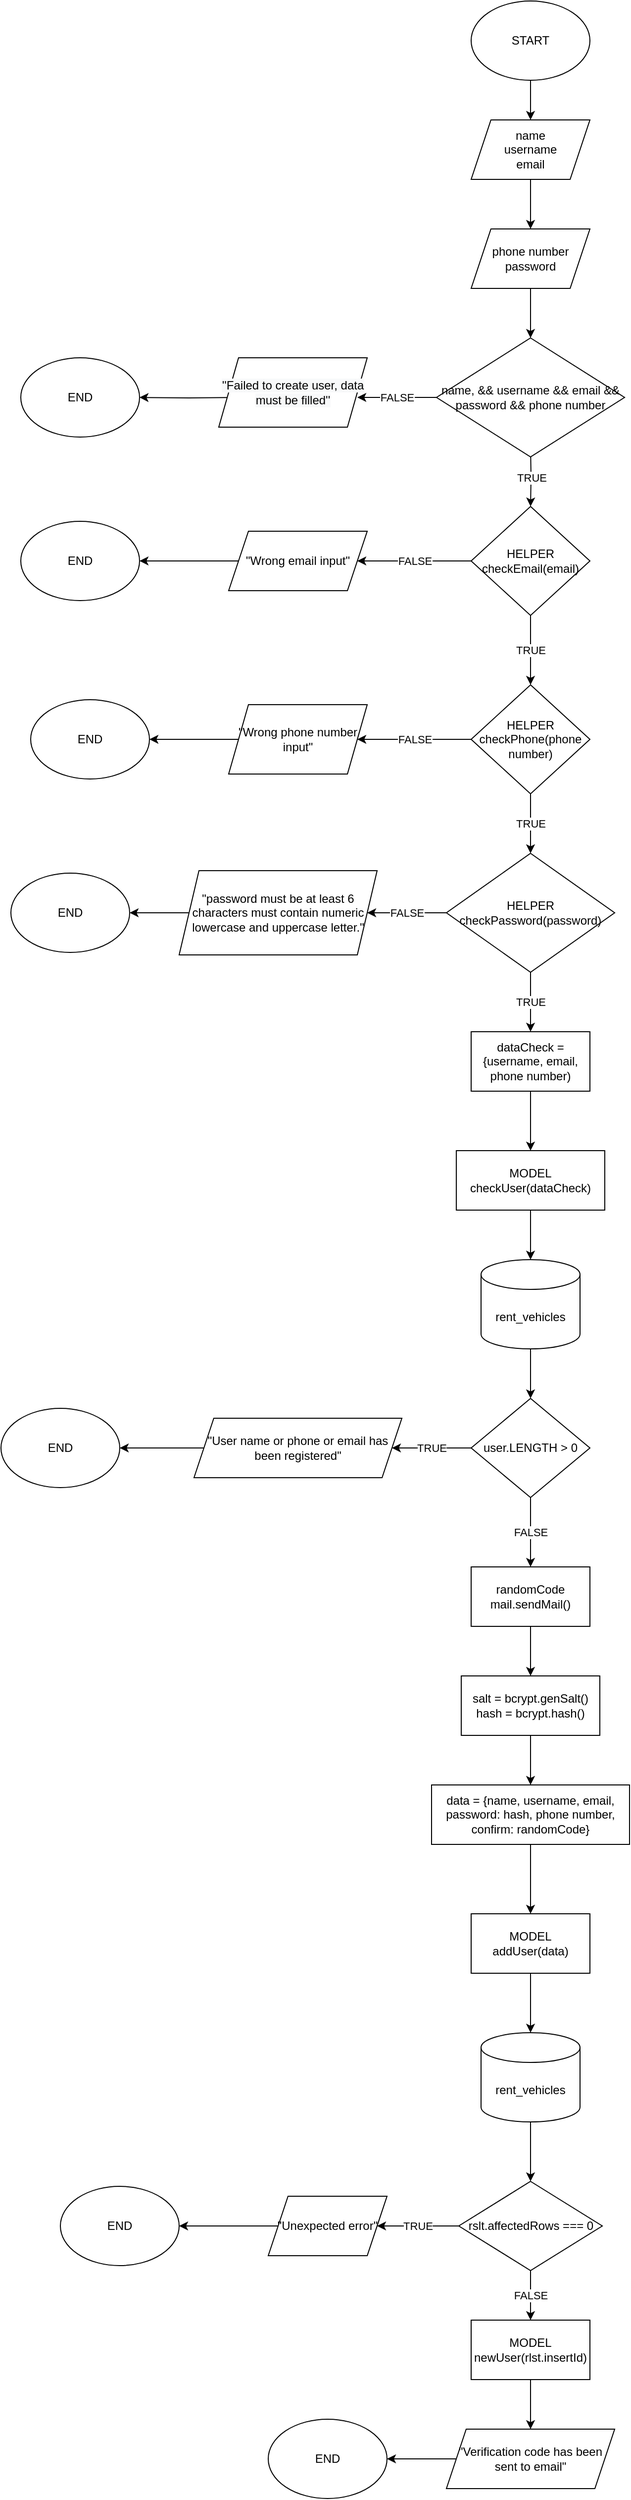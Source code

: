<mxfile version="16.5.1" type="device" pages="5"><diagram id="oJd-Dq8JPVY18_yHkVVF" name="register"><mxGraphModel dx="1117" dy="827" grid="1" gridSize="10" guides="1" tooltips="1" connect="1" arrows="1" fold="1" page="1" pageScale="1" pageWidth="850" pageHeight="1100" math="0" shadow="0"><root><mxCell id="0"/><mxCell id="1" parent="0"/><mxCell id="8ZJXRC3W3Y6QnVHeh_j1-4" value="" style="edgeStyle=orthogonalEdgeStyle;rounded=0;orthogonalLoop=1;jettySize=auto;html=1;" parent="1" source="8ZJXRC3W3Y6QnVHeh_j1-1" target="8ZJXRC3W3Y6QnVHeh_j1-2" edge="1"><mxGeometry relative="1" as="geometry"/></mxCell><mxCell id="8ZJXRC3W3Y6QnVHeh_j1-1" value="START" style="ellipse;whiteSpace=wrap;html=1;" parent="1" vertex="1"><mxGeometry x="505" y="30" width="120" height="80" as="geometry"/></mxCell><mxCell id="8ZJXRC3W3Y6QnVHeh_j1-5" value="" style="edgeStyle=orthogonalEdgeStyle;rounded=0;orthogonalLoop=1;jettySize=auto;html=1;" parent="1" source="8ZJXRC3W3Y6QnVHeh_j1-2" target="8ZJXRC3W3Y6QnVHeh_j1-3" edge="1"><mxGeometry relative="1" as="geometry"/></mxCell><mxCell id="8ZJXRC3W3Y6QnVHeh_j1-2" value="name&lt;br&gt;username&lt;br&gt;email" style="shape=parallelogram;perimeter=parallelogramPerimeter;whiteSpace=wrap;html=1;fixedSize=1;" parent="1" vertex="1"><mxGeometry x="505" y="150" width="120" height="60" as="geometry"/></mxCell><mxCell id="8ZJXRC3W3Y6QnVHeh_j1-7" value="TRUE" style="edgeStyle=orthogonalEdgeStyle;rounded=0;orthogonalLoop=1;jettySize=auto;html=1;" parent="1" target="8ZJXRC3W3Y6QnVHeh_j1-6" edge="1"><mxGeometry relative="1" as="geometry"><mxPoint x="565" y="480" as="sourcePoint"/></mxGeometry></mxCell><mxCell id="8ZJXRC3W3Y6QnVHeh_j1-53" value="" style="edgeStyle=orthogonalEdgeStyle;rounded=0;orthogonalLoop=1;jettySize=auto;html=1;" parent="1" source="8ZJXRC3W3Y6QnVHeh_j1-3" target="8ZJXRC3W3Y6QnVHeh_j1-52" edge="1"><mxGeometry relative="1" as="geometry"/></mxCell><mxCell id="8ZJXRC3W3Y6QnVHeh_j1-3" value="phone number&lt;br&gt;password" style="shape=parallelogram;perimeter=parallelogramPerimeter;whiteSpace=wrap;html=1;fixedSize=1;" parent="1" vertex="1"><mxGeometry x="505" y="260" width="120" height="60" as="geometry"/></mxCell><mxCell id="8ZJXRC3W3Y6QnVHeh_j1-9" value="FALSE" style="edgeStyle=orthogonalEdgeStyle;rounded=0;orthogonalLoop=1;jettySize=auto;html=1;" parent="1" source="8ZJXRC3W3Y6QnVHeh_j1-6" target="8ZJXRC3W3Y6QnVHeh_j1-8" edge="1"><mxGeometry relative="1" as="geometry"/></mxCell><mxCell id="8ZJXRC3W3Y6QnVHeh_j1-13" value="TRUE" style="edgeStyle=orthogonalEdgeStyle;rounded=0;orthogonalLoop=1;jettySize=auto;html=1;" parent="1" source="8ZJXRC3W3Y6QnVHeh_j1-6" target="8ZJXRC3W3Y6QnVHeh_j1-12" edge="1"><mxGeometry relative="1" as="geometry"/></mxCell><mxCell id="8ZJXRC3W3Y6QnVHeh_j1-6" value="HELPER&lt;br&gt;checkEmail(email)" style="rhombus;whiteSpace=wrap;html=1;" parent="1" vertex="1"><mxGeometry x="505" y="540" width="120" height="110" as="geometry"/></mxCell><mxCell id="8ZJXRC3W3Y6QnVHeh_j1-11" value="" style="edgeStyle=orthogonalEdgeStyle;rounded=0;orthogonalLoop=1;jettySize=auto;html=1;" parent="1" source="8ZJXRC3W3Y6QnVHeh_j1-8" target="8ZJXRC3W3Y6QnVHeh_j1-10" edge="1"><mxGeometry relative="1" as="geometry"/></mxCell><mxCell id="8ZJXRC3W3Y6QnVHeh_j1-8" value="&quot;Wrong email input&quot;" style="shape=parallelogram;perimeter=parallelogramPerimeter;whiteSpace=wrap;html=1;fixedSize=1;" parent="1" vertex="1"><mxGeometry x="260" y="565" width="140" height="60" as="geometry"/></mxCell><mxCell id="8ZJXRC3W3Y6QnVHeh_j1-10" value="END" style="ellipse;whiteSpace=wrap;html=1;" parent="1" vertex="1"><mxGeometry x="50" y="555" width="120" height="80" as="geometry"/></mxCell><mxCell id="8ZJXRC3W3Y6QnVHeh_j1-15" value="FALSE" style="edgeStyle=orthogonalEdgeStyle;rounded=0;orthogonalLoop=1;jettySize=auto;html=1;" parent="1" source="8ZJXRC3W3Y6QnVHeh_j1-12" target="8ZJXRC3W3Y6QnVHeh_j1-14" edge="1"><mxGeometry relative="1" as="geometry"/></mxCell><mxCell id="8ZJXRC3W3Y6QnVHeh_j1-19" value="TRUE" style="edgeStyle=orthogonalEdgeStyle;rounded=0;orthogonalLoop=1;jettySize=auto;html=1;startArrow=none;" parent="1" source="RsLJfZvUeSgzE4NPcIFc-1" target="8ZJXRC3W3Y6QnVHeh_j1-18" edge="1"><mxGeometry relative="1" as="geometry"/></mxCell><mxCell id="RsLJfZvUeSgzE4NPcIFc-3" value="TRUE" style="edgeStyle=orthogonalEdgeStyle;rounded=0;orthogonalLoop=1;jettySize=auto;html=1;" parent="1" source="8ZJXRC3W3Y6QnVHeh_j1-12" target="RsLJfZvUeSgzE4NPcIFc-1" edge="1"><mxGeometry relative="1" as="geometry"/></mxCell><mxCell id="8ZJXRC3W3Y6QnVHeh_j1-12" value="HELPER&lt;br&gt;checkPhone(phone number)" style="rhombus;whiteSpace=wrap;html=1;" parent="1" vertex="1"><mxGeometry x="505" y="720" width="120" height="110" as="geometry"/></mxCell><mxCell id="8ZJXRC3W3Y6QnVHeh_j1-17" value="" style="edgeStyle=orthogonalEdgeStyle;rounded=0;orthogonalLoop=1;jettySize=auto;html=1;" parent="1" source="8ZJXRC3W3Y6QnVHeh_j1-14" target="8ZJXRC3W3Y6QnVHeh_j1-16" edge="1"><mxGeometry relative="1" as="geometry"/></mxCell><mxCell id="8ZJXRC3W3Y6QnVHeh_j1-14" value="&quot;Wrong phone number input&quot;" style="shape=parallelogram;perimeter=parallelogramPerimeter;whiteSpace=wrap;html=1;fixedSize=1;" parent="1" vertex="1"><mxGeometry x="260" y="740" width="140" height="70" as="geometry"/></mxCell><mxCell id="8ZJXRC3W3Y6QnVHeh_j1-16" value="END" style="ellipse;whiteSpace=wrap;html=1;" parent="1" vertex="1"><mxGeometry x="60" y="735" width="120" height="80" as="geometry"/></mxCell><mxCell id="8ZJXRC3W3Y6QnVHeh_j1-21" value="" style="edgeStyle=orthogonalEdgeStyle;rounded=0;orthogonalLoop=1;jettySize=auto;html=1;" parent="1" source="8ZJXRC3W3Y6QnVHeh_j1-18" target="8ZJXRC3W3Y6QnVHeh_j1-20" edge="1"><mxGeometry relative="1" as="geometry"/></mxCell><mxCell id="8ZJXRC3W3Y6QnVHeh_j1-18" value="dataCheck = {username, email, phone number)" style="rounded=0;whiteSpace=wrap;html=1;" parent="1" vertex="1"><mxGeometry x="505" y="1070" width="120" height="60" as="geometry"/></mxCell><mxCell id="8ZJXRC3W3Y6QnVHeh_j1-23" style="edgeStyle=orthogonalEdgeStyle;rounded=0;orthogonalLoop=1;jettySize=auto;html=1;" parent="1" source="8ZJXRC3W3Y6QnVHeh_j1-20" target="8ZJXRC3W3Y6QnVHeh_j1-22" edge="1"><mxGeometry relative="1" as="geometry"/></mxCell><mxCell id="8ZJXRC3W3Y6QnVHeh_j1-20" value="MODEL&lt;br&gt;checkUser(dataCheck)" style="rounded=0;whiteSpace=wrap;html=1;" parent="1" vertex="1"><mxGeometry x="490" y="1190" width="150" height="60" as="geometry"/></mxCell><mxCell id="8ZJXRC3W3Y6QnVHeh_j1-25" value="" style="edgeStyle=orthogonalEdgeStyle;rounded=0;orthogonalLoop=1;jettySize=auto;html=1;" parent="1" source="8ZJXRC3W3Y6QnVHeh_j1-22" target="8ZJXRC3W3Y6QnVHeh_j1-24" edge="1"><mxGeometry relative="1" as="geometry"/></mxCell><mxCell id="8ZJXRC3W3Y6QnVHeh_j1-22" value="rent_vehicles" style="shape=cylinder3;whiteSpace=wrap;html=1;boundedLbl=1;backgroundOutline=1;size=15;" parent="1" vertex="1"><mxGeometry x="515" y="1300" width="100" height="90" as="geometry"/></mxCell><mxCell id="8ZJXRC3W3Y6QnVHeh_j1-28" value="TRUE" style="edgeStyle=orthogonalEdgeStyle;rounded=0;orthogonalLoop=1;jettySize=auto;html=1;" parent="1" source="8ZJXRC3W3Y6QnVHeh_j1-24" target="8ZJXRC3W3Y6QnVHeh_j1-26" edge="1"><mxGeometry relative="1" as="geometry"/></mxCell><mxCell id="8ZJXRC3W3Y6QnVHeh_j1-31" value="FALSE" style="edgeStyle=orthogonalEdgeStyle;rounded=0;orthogonalLoop=1;jettySize=auto;html=1;" parent="1" source="8ZJXRC3W3Y6QnVHeh_j1-24" target="8ZJXRC3W3Y6QnVHeh_j1-30" edge="1"><mxGeometry relative="1" as="geometry"/></mxCell><mxCell id="8ZJXRC3W3Y6QnVHeh_j1-24" value="user.LENGTH &amp;gt; 0" style="rhombus;whiteSpace=wrap;html=1;" parent="1" vertex="1"><mxGeometry x="505" y="1440" width="120" height="100" as="geometry"/></mxCell><mxCell id="8ZJXRC3W3Y6QnVHeh_j1-29" value="" style="edgeStyle=orthogonalEdgeStyle;rounded=0;orthogonalLoop=1;jettySize=auto;html=1;" parent="1" source="8ZJXRC3W3Y6QnVHeh_j1-26" target="8ZJXRC3W3Y6QnVHeh_j1-27" edge="1"><mxGeometry relative="1" as="geometry"/></mxCell><mxCell id="8ZJXRC3W3Y6QnVHeh_j1-26" value="&quot;User name or phone or email has been registered&quot;" style="shape=parallelogram;perimeter=parallelogramPerimeter;whiteSpace=wrap;html=1;fixedSize=1;" parent="1" vertex="1"><mxGeometry x="225" y="1460" width="210" height="60" as="geometry"/></mxCell><mxCell id="8ZJXRC3W3Y6QnVHeh_j1-27" value="END" style="ellipse;whiteSpace=wrap;html=1;" parent="1" vertex="1"><mxGeometry x="30" y="1450" width="120" height="80" as="geometry"/></mxCell><mxCell id="8ZJXRC3W3Y6QnVHeh_j1-33" value="" style="edgeStyle=orthogonalEdgeStyle;rounded=0;orthogonalLoop=1;jettySize=auto;html=1;" parent="1" source="8ZJXRC3W3Y6QnVHeh_j1-30" target="8ZJXRC3W3Y6QnVHeh_j1-32" edge="1"><mxGeometry relative="1" as="geometry"/></mxCell><mxCell id="8ZJXRC3W3Y6QnVHeh_j1-30" value="randomCode&lt;br&gt;mail.sendMail()" style="rounded=0;whiteSpace=wrap;html=1;" parent="1" vertex="1"><mxGeometry x="505" y="1610" width="120" height="60" as="geometry"/></mxCell><mxCell id="8ZJXRC3W3Y6QnVHeh_j1-35" value="" style="edgeStyle=orthogonalEdgeStyle;rounded=0;orthogonalLoop=1;jettySize=auto;html=1;" parent="1" source="8ZJXRC3W3Y6QnVHeh_j1-32" target="8ZJXRC3W3Y6QnVHeh_j1-34" edge="1"><mxGeometry relative="1" as="geometry"/></mxCell><mxCell id="8ZJXRC3W3Y6QnVHeh_j1-32" value="salt = bcrypt.genSalt()&lt;br&gt;hash = bcrypt.hash()" style="rounded=0;whiteSpace=wrap;html=1;" parent="1" vertex="1"><mxGeometry x="495" y="1720" width="140" height="60" as="geometry"/></mxCell><mxCell id="8ZJXRC3W3Y6QnVHeh_j1-37" value="" style="edgeStyle=orthogonalEdgeStyle;rounded=0;orthogonalLoop=1;jettySize=auto;html=1;" parent="1" source="8ZJXRC3W3Y6QnVHeh_j1-34" target="8ZJXRC3W3Y6QnVHeh_j1-36" edge="1"><mxGeometry relative="1" as="geometry"/></mxCell><mxCell id="8ZJXRC3W3Y6QnVHeh_j1-34" value="data = {name, username, email, password: hash, phone number, confirm: randomCode}" style="rounded=0;whiteSpace=wrap;html=1;" parent="1" vertex="1"><mxGeometry x="465" y="1830" width="200" height="60" as="geometry"/></mxCell><mxCell id="8ZJXRC3W3Y6QnVHeh_j1-39" value="" style="edgeStyle=orthogonalEdgeStyle;rounded=0;orthogonalLoop=1;jettySize=auto;html=1;" parent="1" source="8ZJXRC3W3Y6QnVHeh_j1-36" target="8ZJXRC3W3Y6QnVHeh_j1-38" edge="1"><mxGeometry relative="1" as="geometry"/></mxCell><mxCell id="8ZJXRC3W3Y6QnVHeh_j1-36" value="MODEL&lt;br&gt;addUser(data)" style="rounded=0;whiteSpace=wrap;html=1;" parent="1" vertex="1"><mxGeometry x="505" y="1960" width="120" height="60" as="geometry"/></mxCell><mxCell id="8ZJXRC3W3Y6QnVHeh_j1-41" value="" style="edgeStyle=orthogonalEdgeStyle;rounded=0;orthogonalLoop=1;jettySize=auto;html=1;" parent="1" source="8ZJXRC3W3Y6QnVHeh_j1-38" target="8ZJXRC3W3Y6QnVHeh_j1-40" edge="1"><mxGeometry relative="1" as="geometry"/></mxCell><mxCell id="8ZJXRC3W3Y6QnVHeh_j1-38" value="rent_vehicles" style="shape=cylinder3;whiteSpace=wrap;html=1;boundedLbl=1;backgroundOutline=1;size=15;" parent="1" vertex="1"><mxGeometry x="515" y="2080" width="100" height="90" as="geometry"/></mxCell><mxCell id="8ZJXRC3W3Y6QnVHeh_j1-43" value="TRUE" style="edgeStyle=orthogonalEdgeStyle;rounded=0;orthogonalLoop=1;jettySize=auto;html=1;" parent="1" source="8ZJXRC3W3Y6QnVHeh_j1-40" target="8ZJXRC3W3Y6QnVHeh_j1-42" edge="1"><mxGeometry relative="1" as="geometry"/></mxCell><mxCell id="8ZJXRC3W3Y6QnVHeh_j1-47" value="FALSE" style="edgeStyle=orthogonalEdgeStyle;rounded=0;orthogonalLoop=1;jettySize=auto;html=1;" parent="1" source="8ZJXRC3W3Y6QnVHeh_j1-40" target="8ZJXRC3W3Y6QnVHeh_j1-46" edge="1"><mxGeometry relative="1" as="geometry"/></mxCell><mxCell id="8ZJXRC3W3Y6QnVHeh_j1-40" value="rslt.affectedRows === 0" style="rhombus;whiteSpace=wrap;html=1;" parent="1" vertex="1"><mxGeometry x="492.5" y="2230" width="145" height="90" as="geometry"/></mxCell><mxCell id="8ZJXRC3W3Y6QnVHeh_j1-45" value="" style="edgeStyle=orthogonalEdgeStyle;rounded=0;orthogonalLoop=1;jettySize=auto;html=1;" parent="1" source="8ZJXRC3W3Y6QnVHeh_j1-42" target="8ZJXRC3W3Y6QnVHeh_j1-44" edge="1"><mxGeometry relative="1" as="geometry"/></mxCell><mxCell id="8ZJXRC3W3Y6QnVHeh_j1-42" value="&quot;Unexpected error&quot;" style="shape=parallelogram;perimeter=parallelogramPerimeter;whiteSpace=wrap;html=1;fixedSize=1;" parent="1" vertex="1"><mxGeometry x="300" y="2245" width="120" height="60" as="geometry"/></mxCell><mxCell id="8ZJXRC3W3Y6QnVHeh_j1-44" value="END" style="ellipse;whiteSpace=wrap;html=1;" parent="1" vertex="1"><mxGeometry x="90" y="2235" width="120" height="80" as="geometry"/></mxCell><mxCell id="8ZJXRC3W3Y6QnVHeh_j1-49" value="" style="edgeStyle=orthogonalEdgeStyle;rounded=0;orthogonalLoop=1;jettySize=auto;html=1;" parent="1" source="8ZJXRC3W3Y6QnVHeh_j1-46" target="8ZJXRC3W3Y6QnVHeh_j1-48" edge="1"><mxGeometry relative="1" as="geometry"/></mxCell><mxCell id="8ZJXRC3W3Y6QnVHeh_j1-46" value="MODEL&lt;br&gt;newUser(rlst.insertId)" style="rounded=0;whiteSpace=wrap;html=1;" parent="1" vertex="1"><mxGeometry x="505" y="2370" width="120" height="60" as="geometry"/></mxCell><mxCell id="8ZJXRC3W3Y6QnVHeh_j1-51" value="" style="edgeStyle=orthogonalEdgeStyle;rounded=0;orthogonalLoop=1;jettySize=auto;html=1;" parent="1" source="8ZJXRC3W3Y6QnVHeh_j1-48" target="8ZJXRC3W3Y6QnVHeh_j1-50" edge="1"><mxGeometry relative="1" as="geometry"/></mxCell><mxCell id="8ZJXRC3W3Y6QnVHeh_j1-48" value="&quot;Verification code has been sent to email&quot;" style="shape=parallelogram;perimeter=parallelogramPerimeter;whiteSpace=wrap;html=1;fixedSize=1;" parent="1" vertex="1"><mxGeometry x="480" y="2480" width="170" height="60" as="geometry"/></mxCell><mxCell id="8ZJXRC3W3Y6QnVHeh_j1-50" value="END" style="ellipse;whiteSpace=wrap;html=1;" parent="1" vertex="1"><mxGeometry x="300" y="2470" width="120" height="80" as="geometry"/></mxCell><mxCell id="8ZJXRC3W3Y6QnVHeh_j1-55" value="FALSE" style="edgeStyle=orthogonalEdgeStyle;rounded=0;orthogonalLoop=1;jettySize=auto;html=1;" parent="1" source="8ZJXRC3W3Y6QnVHeh_j1-52" edge="1"><mxGeometry relative="1" as="geometry"><mxPoint x="390" y="430" as="targetPoint"/></mxGeometry></mxCell><mxCell id="8ZJXRC3W3Y6QnVHeh_j1-52" value="name, &amp;amp;&amp;amp; username &amp;amp;&amp;amp; email &amp;amp;&amp;amp; password &amp;amp;&amp;amp; phone number" style="rhombus;whiteSpace=wrap;html=1;" parent="1" vertex="1"><mxGeometry x="470" y="370" width="190" height="120" as="geometry"/></mxCell><mxCell id="8ZJXRC3W3Y6QnVHeh_j1-57" value="" style="edgeStyle=orthogonalEdgeStyle;rounded=0;orthogonalLoop=1;jettySize=auto;html=1;" parent="1" target="8ZJXRC3W3Y6QnVHeh_j1-56" edge="1"><mxGeometry relative="1" as="geometry"><mxPoint x="270" y="430" as="sourcePoint"/></mxGeometry></mxCell><mxCell id="8ZJXRC3W3Y6QnVHeh_j1-56" value="END" style="ellipse;whiteSpace=wrap;html=1;" parent="1" vertex="1"><mxGeometry x="50" y="390" width="120" height="80" as="geometry"/></mxCell><mxCell id="8ZJXRC3W3Y6QnVHeh_j1-58" value="&#10;&#10;&lt;span style=&quot;color: rgb(0, 0, 0); font-family: helvetica; font-size: 12px; font-style: normal; font-weight: 400; letter-spacing: normal; text-align: center; text-indent: 0px; text-transform: none; word-spacing: 0px; background-color: rgb(248, 249, 250); display: inline; float: none;&quot;&gt;''Failed to create user, data must be filled''&lt;/span&gt;&#10;&#10;" style="shape=parallelogram;perimeter=parallelogramPerimeter;whiteSpace=wrap;html=1;fixedSize=1;" parent="1" vertex="1"><mxGeometry x="250" y="390" width="150" height="70" as="geometry"/></mxCell><mxCell id="RsLJfZvUeSgzE4NPcIFc-7" value="FALSE" style="edgeStyle=orthogonalEdgeStyle;rounded=0;orthogonalLoop=1;jettySize=auto;html=1;" parent="1" source="RsLJfZvUeSgzE4NPcIFc-1" target="RsLJfZvUeSgzE4NPcIFc-5" edge="1"><mxGeometry relative="1" as="geometry"/></mxCell><mxCell id="RsLJfZvUeSgzE4NPcIFc-1" value="HELPER&lt;br&gt;checkPassword(password)" style="rhombus;whiteSpace=wrap;html=1;" parent="1" vertex="1"><mxGeometry x="480" y="890" width="170" height="120" as="geometry"/></mxCell><mxCell id="RsLJfZvUeSgzE4NPcIFc-4" value="" style="edgeStyle=orthogonalEdgeStyle;rounded=0;orthogonalLoop=1;jettySize=auto;html=1;" parent="1" source="RsLJfZvUeSgzE4NPcIFc-5" target="RsLJfZvUeSgzE4NPcIFc-6" edge="1"><mxGeometry relative="1" as="geometry"/></mxCell><mxCell id="RsLJfZvUeSgzE4NPcIFc-5" value="&quot;password must be at least 6 characters must contain numeric lowercase and uppercase letter.&quot;" style="shape=parallelogram;perimeter=parallelogramPerimeter;whiteSpace=wrap;html=1;fixedSize=1;" parent="1" vertex="1"><mxGeometry x="210" y="907.5" width="200" height="85" as="geometry"/></mxCell><mxCell id="RsLJfZvUeSgzE4NPcIFc-6" value="END" style="ellipse;whiteSpace=wrap;html=1;" parent="1" vertex="1"><mxGeometry x="40" y="910" width="120" height="80" as="geometry"/></mxCell></root></mxGraphModel></diagram><diagram id="u-azIrddq4_M5A0RNq7e" name="verification"><mxGraphModel dx="1043" dy="772" grid="1" gridSize="10" guides="1" tooltips="1" connect="1" arrows="1" fold="1" page="1" pageScale="1" pageWidth="850" pageHeight="1100" math="0" shadow="0"><root><mxCell id="TjNG-FmNl5wi7Bhlxpps-0"/><mxCell id="TjNG-FmNl5wi7Bhlxpps-1" parent="TjNG-FmNl5wi7Bhlxpps-0"/><mxCell id="TjNG-FmNl5wi7Bhlxpps-4" value="" style="edgeStyle=orthogonalEdgeStyle;rounded=0;orthogonalLoop=1;jettySize=auto;html=1;" parent="TjNG-FmNl5wi7Bhlxpps-1" source="TjNG-FmNl5wi7Bhlxpps-2" target="TjNG-FmNl5wi7Bhlxpps-3" edge="1"><mxGeometry relative="1" as="geometry"/></mxCell><mxCell id="TjNG-FmNl5wi7Bhlxpps-2" value="START" style="ellipse;whiteSpace=wrap;html=1;" parent="TjNG-FmNl5wi7Bhlxpps-1" vertex="1"><mxGeometry x="465" y="50" width="120" height="80" as="geometry"/></mxCell><mxCell id="TjNG-FmNl5wi7Bhlxpps-6" value="" style="edgeStyle=orthogonalEdgeStyle;rounded=0;orthogonalLoop=1;jettySize=auto;html=1;" parent="TjNG-FmNl5wi7Bhlxpps-1" source="TjNG-FmNl5wi7Bhlxpps-3" target="TjNG-FmNl5wi7Bhlxpps-5" edge="1"><mxGeometry relative="1" as="geometry"/></mxCell><mxCell id="TjNG-FmNl5wi7Bhlxpps-3" value="username&lt;br&gt;password&lt;br&gt;code" style="shape=parallelogram;perimeter=parallelogramPerimeter;whiteSpace=wrap;html=1;fixedSize=1;" parent="TjNG-FmNl5wi7Bhlxpps-1" vertex="1"><mxGeometry x="465" y="180" width="120" height="60" as="geometry"/></mxCell><mxCell id="TjNG-FmNl5wi7Bhlxpps-9" value="TRUE" style="edgeStyle=orthogonalEdgeStyle;rounded=0;orthogonalLoop=1;jettySize=auto;html=1;" parent="TjNG-FmNl5wi7Bhlxpps-1" source="TjNG-FmNl5wi7Bhlxpps-5" target="TjNG-FmNl5wi7Bhlxpps-8" edge="1"><mxGeometry relative="1" as="geometry"/></mxCell><mxCell id="TjNG-FmNl5wi7Bhlxpps-11" value="FALSE" style="edgeStyle=orthogonalEdgeStyle;rounded=0;orthogonalLoop=1;jettySize=auto;html=1;" parent="TjNG-FmNl5wi7Bhlxpps-1" source="TjNG-FmNl5wi7Bhlxpps-5" target="TjNG-FmNl5wi7Bhlxpps-10" edge="1"><mxGeometry relative="1" as="geometry"/></mxCell><mxCell id="TjNG-FmNl5wi7Bhlxpps-5" value="username &amp;amp;&amp;amp; password &amp;amp;&amp;amp; code" style="rhombus;whiteSpace=wrap;html=1;" parent="TjNG-FmNl5wi7Bhlxpps-1" vertex="1"><mxGeometry x="465" y="290" width="120" height="80" as="geometry"/></mxCell><mxCell id="TjNG-FmNl5wi7Bhlxpps-15" value="" style="edgeStyle=orthogonalEdgeStyle;rounded=0;orthogonalLoop=1;jettySize=auto;html=1;" parent="TjNG-FmNl5wi7Bhlxpps-1" source="TjNG-FmNl5wi7Bhlxpps-8" target="TjNG-FmNl5wi7Bhlxpps-14" edge="1"><mxGeometry relative="1" as="geometry"/></mxCell><mxCell id="TjNG-FmNl5wi7Bhlxpps-8" value="MODEL&lt;br&gt;getUserByUserName(username)" style="rounded=0;whiteSpace=wrap;html=1;" parent="TjNG-FmNl5wi7Bhlxpps-1" vertex="1"><mxGeometry x="435" y="430" width="180" height="70" as="geometry"/></mxCell><mxCell id="TjNG-FmNl5wi7Bhlxpps-13" value="" style="edgeStyle=orthogonalEdgeStyle;rounded=0;orthogonalLoop=1;jettySize=auto;html=1;" parent="TjNG-FmNl5wi7Bhlxpps-1" source="TjNG-FmNl5wi7Bhlxpps-10" target="TjNG-FmNl5wi7Bhlxpps-12" edge="1"><mxGeometry relative="1" as="geometry"/></mxCell><mxCell id="TjNG-FmNl5wi7Bhlxpps-10" value="&quot;Data is empty&quot;" style="shape=parallelogram;perimeter=parallelogramPerimeter;whiteSpace=wrap;html=1;fixedSize=1;" parent="TjNG-FmNl5wi7Bhlxpps-1" vertex="1"><mxGeometry x="270" y="300" width="120" height="60" as="geometry"/></mxCell><mxCell id="TjNG-FmNl5wi7Bhlxpps-12" value="END" style="ellipse;whiteSpace=wrap;html=1;" parent="TjNG-FmNl5wi7Bhlxpps-1" vertex="1"><mxGeometry x="110" y="290" width="120" height="80" as="geometry"/></mxCell><mxCell id="TjNG-FmNl5wi7Bhlxpps-17" value="" style="edgeStyle=orthogonalEdgeStyle;rounded=0;orthogonalLoop=1;jettySize=auto;html=1;" parent="TjNG-FmNl5wi7Bhlxpps-1" source="TjNG-FmNl5wi7Bhlxpps-14" target="TjNG-FmNl5wi7Bhlxpps-16" edge="1"><mxGeometry relative="1" as="geometry"/></mxCell><mxCell id="TjNG-FmNl5wi7Bhlxpps-14" value="rent_vehicles" style="shape=cylinder3;whiteSpace=wrap;html=1;boundedLbl=1;backgroundOutline=1;size=15;" parent="TjNG-FmNl5wi7Bhlxpps-1" vertex="1"><mxGeometry x="480" y="550" width="90" height="80" as="geometry"/></mxCell><mxCell id="TjNG-FmNl5wi7Bhlxpps-19" value="FALSE" style="edgeStyle=orthogonalEdgeStyle;rounded=0;orthogonalLoop=1;jettySize=auto;html=1;" parent="TjNG-FmNl5wi7Bhlxpps-1" source="TjNG-FmNl5wi7Bhlxpps-16" target="TjNG-FmNl5wi7Bhlxpps-18" edge="1"><mxGeometry relative="1" as="geometry"/></mxCell><mxCell id="TjNG-FmNl5wi7Bhlxpps-23" value="TRUE" style="edgeStyle=orthogonalEdgeStyle;rounded=0;orthogonalLoop=1;jettySize=auto;html=1;" parent="TjNG-FmNl5wi7Bhlxpps-1" source="TjNG-FmNl5wi7Bhlxpps-16" target="TjNG-FmNl5wi7Bhlxpps-22" edge="1"><mxGeometry relative="1" as="geometry"/></mxCell><mxCell id="TjNG-FmNl5wi7Bhlxpps-16" value="user.length === 1" style="rhombus;whiteSpace=wrap;html=1;" parent="TjNG-FmNl5wi7Bhlxpps-1" vertex="1"><mxGeometry x="485" y="690" width="80" height="80" as="geometry"/></mxCell><mxCell id="TjNG-FmNl5wi7Bhlxpps-21" value="" style="edgeStyle=orthogonalEdgeStyle;rounded=0;orthogonalLoop=1;jettySize=auto;html=1;" parent="TjNG-FmNl5wi7Bhlxpps-1" source="TjNG-FmNl5wi7Bhlxpps-18" target="TjNG-FmNl5wi7Bhlxpps-20" edge="1"><mxGeometry relative="1" as="geometry"/></mxCell><mxCell id="TjNG-FmNl5wi7Bhlxpps-18" value="&quot;Unknown user&quot;" style="shape=parallelogram;perimeter=parallelogramPerimeter;whiteSpace=wrap;html=1;fixedSize=1;" parent="TjNG-FmNl5wi7Bhlxpps-1" vertex="1"><mxGeometry x="305" y="700" width="120" height="60" as="geometry"/></mxCell><mxCell id="TjNG-FmNl5wi7Bhlxpps-20" value="END" style="ellipse;whiteSpace=wrap;html=1;" parent="TjNG-FmNl5wi7Bhlxpps-1" vertex="1"><mxGeometry x="110" y="825" width="120" height="80" as="geometry"/></mxCell><mxCell id="TjNG-FmNl5wi7Bhlxpps-25" value="TRUE" style="edgeStyle=orthogonalEdgeStyle;rounded=0;orthogonalLoop=1;jettySize=auto;html=1;" parent="TjNG-FmNl5wi7Bhlxpps-1" source="TjNG-FmNl5wi7Bhlxpps-22" target="TjNG-FmNl5wi7Bhlxpps-24" edge="1"><mxGeometry relative="1" as="geometry"/></mxCell><mxCell id="TjNG-FmNl5wi7Bhlxpps-27" value="FALSE" style="edgeStyle=orthogonalEdgeStyle;rounded=0;orthogonalLoop=1;jettySize=auto;html=1;" parent="TjNG-FmNl5wi7Bhlxpps-1" source="TjNG-FmNl5wi7Bhlxpps-22" target="TjNG-FmNl5wi7Bhlxpps-26" edge="1"><mxGeometry relative="1" as="geometry"/></mxCell><mxCell id="TjNG-FmNl5wi7Bhlxpps-22" value="code = user[0].confirm" style="rhombus;whiteSpace=wrap;html=1;" parent="TjNG-FmNl5wi7Bhlxpps-1" vertex="1"><mxGeometry x="470" y="820" width="110" height="90" as="geometry"/></mxCell><mxCell id="TjNG-FmNl5wi7Bhlxpps-30" value="" style="edgeStyle=orthogonalEdgeStyle;rounded=0;orthogonalLoop=1;jettySize=auto;html=1;" parent="TjNG-FmNl5wi7Bhlxpps-1" source="TjNG-FmNl5wi7Bhlxpps-24" target="TjNG-FmNl5wi7Bhlxpps-29" edge="1"><mxGeometry relative="1" as="geometry"/></mxCell><mxCell id="TjNG-FmNl5wi7Bhlxpps-24" value="hash = user[0].password&lt;br&gt;validatePwd = bcrypt.compare()" style="rounded=0;whiteSpace=wrap;html=1;" parent="TjNG-FmNl5wi7Bhlxpps-1" vertex="1"><mxGeometry x="435" y="960" width="180" height="60" as="geometry"/></mxCell><mxCell id="TjNG-FmNl5wi7Bhlxpps-28" value="" style="edgeStyle=orthogonalEdgeStyle;rounded=0;orthogonalLoop=1;jettySize=auto;html=1;" parent="TjNG-FmNl5wi7Bhlxpps-1" source="TjNG-FmNl5wi7Bhlxpps-26" target="TjNG-FmNl5wi7Bhlxpps-20" edge="1"><mxGeometry relative="1" as="geometry"/></mxCell><mxCell id="TjNG-FmNl5wi7Bhlxpps-26" value="&quot;Wrong code&quot;" style="shape=parallelogram;perimeter=parallelogramPerimeter;whiteSpace=wrap;html=1;fixedSize=1;" parent="TjNG-FmNl5wi7Bhlxpps-1" vertex="1"><mxGeometry x="290" y="835" width="120" height="60" as="geometry"/></mxCell><mxCell id="TjNG-FmNl5wi7Bhlxpps-32" value="FALSE" style="edgeStyle=orthogonalEdgeStyle;rounded=0;orthogonalLoop=1;jettySize=auto;html=1;" parent="TjNG-FmNl5wi7Bhlxpps-1" source="TjNG-FmNl5wi7Bhlxpps-29" target="TjNG-FmNl5wi7Bhlxpps-31" edge="1"><mxGeometry relative="1" as="geometry"/></mxCell><mxCell id="TjNG-FmNl5wi7Bhlxpps-36" value="TRUE" style="edgeStyle=orthogonalEdgeStyle;rounded=0;orthogonalLoop=1;jettySize=auto;html=1;" parent="TjNG-FmNl5wi7Bhlxpps-1" source="TjNG-FmNl5wi7Bhlxpps-29" target="TjNG-FmNl5wi7Bhlxpps-35" edge="1"><mxGeometry relative="1" as="geometry"/></mxCell><mxCell id="TjNG-FmNl5wi7Bhlxpps-29" value="validatePwd" style="rhombus;whiteSpace=wrap;html=1;" parent="TjNG-FmNl5wi7Bhlxpps-1" vertex="1"><mxGeometry x="485" y="1090" width="80" height="80" as="geometry"/></mxCell><mxCell id="TjNG-FmNl5wi7Bhlxpps-34" value="" style="edgeStyle=orthogonalEdgeStyle;rounded=0;orthogonalLoop=1;jettySize=auto;html=1;" parent="TjNG-FmNl5wi7Bhlxpps-1" source="TjNG-FmNl5wi7Bhlxpps-31" target="TjNG-FmNl5wi7Bhlxpps-33" edge="1"><mxGeometry relative="1" as="geometry"/></mxCell><mxCell id="TjNG-FmNl5wi7Bhlxpps-31" value="&quot;Wrong password&quot;" style="shape=parallelogram;perimeter=parallelogramPerimeter;whiteSpace=wrap;html=1;fixedSize=1;" parent="TjNG-FmNl5wi7Bhlxpps-1" vertex="1"><mxGeometry x="290" y="1100" width="120" height="60" as="geometry"/></mxCell><mxCell id="TjNG-FmNl5wi7Bhlxpps-33" value="END" style="ellipse;whiteSpace=wrap;html=1;" parent="TjNG-FmNl5wi7Bhlxpps-1" vertex="1"><mxGeometry x="120" y="1090" width="120" height="80" as="geometry"/></mxCell><mxCell id="TjNG-FmNl5wi7Bhlxpps-38" value="" style="edgeStyle=orthogonalEdgeStyle;rounded=0;orthogonalLoop=1;jettySize=auto;html=1;" parent="TjNG-FmNl5wi7Bhlxpps-1" source="TjNG-FmNl5wi7Bhlxpps-35" target="TjNG-FmNl5wi7Bhlxpps-37" edge="1"><mxGeometry relative="1" as="geometry"/></mxCell><mxCell id="TjNG-FmNl5wi7Bhlxpps-42" value="" style="edgeStyle=orthogonalEdgeStyle;rounded=0;orthogonalLoop=1;jettySize=auto;html=1;" parent="TjNG-FmNl5wi7Bhlxpps-1" source="TjNG-FmNl5wi7Bhlxpps-35" target="TjNG-FmNl5wi7Bhlxpps-41" edge="1"><mxGeometry relative="1" as="geometry"/></mxCell><mxCell id="TjNG-FmNl5wi7Bhlxpps-35" value="MODEL&lt;br&gt;editUserByUserName(username)" style="rounded=0;whiteSpace=wrap;html=1;" parent="TjNG-FmNl5wi7Bhlxpps-1" vertex="1"><mxGeometry x="435" y="1240" width="180" height="60" as="geometry"/></mxCell><mxCell id="TjNG-FmNl5wi7Bhlxpps-37" value="rent_vehicles" style="shape=cylinder3;whiteSpace=wrap;html=1;boundedLbl=1;backgroundOutline=1;size=15;" parent="TjNG-FmNl5wi7Bhlxpps-1" vertex="1"><mxGeometry x="270" y="1230" width="90" height="80" as="geometry"/></mxCell><mxCell id="TjNG-FmNl5wi7Bhlxpps-48" value="" style="edgeStyle=orthogonalEdgeStyle;rounded=0;orthogonalLoop=1;jettySize=auto;html=1;" parent="TjNG-FmNl5wi7Bhlxpps-1" source="TjNG-FmNl5wi7Bhlxpps-39" target="TjNG-FmNl5wi7Bhlxpps-47" edge="1"><mxGeometry relative="1" as="geometry"/></mxCell><mxCell id="TjNG-FmNl5wi7Bhlxpps-39" value="&quot;Confirm Success&quot;" style="shape=parallelogram;perimeter=parallelogramPerimeter;whiteSpace=wrap;html=1;fixedSize=1;" parent="TjNG-FmNl5wi7Bhlxpps-1" vertex="1"><mxGeometry x="465" y="1480" width="120" height="60" as="geometry"/></mxCell><mxCell id="TjNG-FmNl5wi7Bhlxpps-43" value="TRUE" style="edgeStyle=orthogonalEdgeStyle;rounded=0;orthogonalLoop=1;jettySize=auto;html=1;" parent="TjNG-FmNl5wi7Bhlxpps-1" source="TjNG-FmNl5wi7Bhlxpps-41" target="TjNG-FmNl5wi7Bhlxpps-39" edge="1"><mxGeometry relative="1" as="geometry"/></mxCell><mxCell id="TjNG-FmNl5wi7Bhlxpps-45" value="FALSE" style="edgeStyle=orthogonalEdgeStyle;rounded=0;orthogonalLoop=1;jettySize=auto;html=1;" parent="TjNG-FmNl5wi7Bhlxpps-1" source="TjNG-FmNl5wi7Bhlxpps-41" target="TjNG-FmNl5wi7Bhlxpps-44" edge="1"><mxGeometry relative="1" as="geometry"/></mxCell><mxCell id="TjNG-FmNl5wi7Bhlxpps-41" value="results.affectedRows &amp;gt; 0" style="rhombus;whiteSpace=wrap;html=1;" parent="TjNG-FmNl5wi7Bhlxpps-1" vertex="1"><mxGeometry x="445" y="1350" width="160" height="80" as="geometry"/></mxCell><mxCell id="TjNG-FmNl5wi7Bhlxpps-49" value="" style="edgeStyle=orthogonalEdgeStyle;rounded=0;orthogonalLoop=1;jettySize=auto;html=1;" parent="TjNG-FmNl5wi7Bhlxpps-1" source="TjNG-FmNl5wi7Bhlxpps-44" target="TjNG-FmNl5wi7Bhlxpps-47" edge="1"><mxGeometry relative="1" as="geometry"/></mxCell><mxCell id="TjNG-FmNl5wi7Bhlxpps-44" value="&quot;Unexpected error&quot;" style="shape=parallelogram;perimeter=parallelogramPerimeter;whiteSpace=wrap;html=1;fixedSize=1;" parent="TjNG-FmNl5wi7Bhlxpps-1" vertex="1"><mxGeometry x="250" y="1360" width="120" height="60" as="geometry"/></mxCell><mxCell id="TjNG-FmNl5wi7Bhlxpps-47" value="END" style="ellipse;whiteSpace=wrap;html=1;" parent="TjNG-FmNl5wi7Bhlxpps-1" vertex="1"><mxGeometry x="250" y="1470" width="120" height="80" as="geometry"/></mxCell></root></mxGraphModel></diagram><diagram id="kj9Ed_GVw-2PNLGKNPGH" name="login"><mxGraphModel dx="978" dy="724" grid="1" gridSize="10" guides="1" tooltips="1" connect="1" arrows="1" fold="1" page="1" pageScale="1" pageWidth="850" pageHeight="1100" math="0" shadow="0"><root><mxCell id="cunXDLaTiufCnHmxWuf5-0"/><mxCell id="cunXDLaTiufCnHmxWuf5-1" parent="cunXDLaTiufCnHmxWuf5-0"/><mxCell id="YNv4rTh0ojZaB_XcOCxd-2" value="" style="edgeStyle=orthogonalEdgeStyle;rounded=0;orthogonalLoop=1;jettySize=auto;html=1;" parent="cunXDLaTiufCnHmxWuf5-1" source="YNv4rTh0ojZaB_XcOCxd-0" target="YNv4rTh0ojZaB_XcOCxd-1" edge="1"><mxGeometry relative="1" as="geometry"/></mxCell><mxCell id="YNv4rTh0ojZaB_XcOCxd-0" value="START" style="ellipse;whiteSpace=wrap;html=1;" parent="cunXDLaTiufCnHmxWuf5-1" vertex="1"><mxGeometry x="495" y="40" width="120" height="80" as="geometry"/></mxCell><mxCell id="YNv4rTh0ojZaB_XcOCxd-5" value="" style="edgeStyle=orthogonalEdgeStyle;rounded=0;orthogonalLoop=1;jettySize=auto;html=1;" parent="cunXDLaTiufCnHmxWuf5-1" source="YNv4rTh0ojZaB_XcOCxd-1" target="YNv4rTh0ojZaB_XcOCxd-4" edge="1"><mxGeometry relative="1" as="geometry"/></mxCell><mxCell id="YNv4rTh0ojZaB_XcOCxd-1" value="username&lt;br&gt;password" style="shape=parallelogram;perimeter=parallelogramPerimeter;whiteSpace=wrap;html=1;fixedSize=1;" parent="cunXDLaTiufCnHmxWuf5-1" vertex="1"><mxGeometry x="495" y="170" width="120" height="60" as="geometry"/></mxCell><mxCell id="YNv4rTh0ojZaB_XcOCxd-7" value="" style="edgeStyle=orthogonalEdgeStyle;rounded=0;orthogonalLoop=1;jettySize=auto;html=1;" parent="cunXDLaTiufCnHmxWuf5-1" source="YNv4rTh0ojZaB_XcOCxd-4" target="YNv4rTh0ojZaB_XcOCxd-6" edge="1"><mxGeometry relative="1" as="geometry"/></mxCell><mxCell id="YNv4rTh0ojZaB_XcOCxd-9" value="" style="edgeStyle=orthogonalEdgeStyle;rounded=0;orthogonalLoop=1;jettySize=auto;html=1;" parent="cunXDLaTiufCnHmxWuf5-1" source="YNv4rTh0ojZaB_XcOCxd-4" target="YNv4rTh0ojZaB_XcOCxd-8" edge="1"><mxGeometry relative="1" as="geometry"/></mxCell><mxCell id="YNv4rTh0ojZaB_XcOCxd-4" value="MODEL&lt;br&gt;getUserByUserName(username)" style="rounded=0;whiteSpace=wrap;html=1;" parent="cunXDLaTiufCnHmxWuf5-1" vertex="1"><mxGeometry x="465" y="280" width="180" height="70" as="geometry"/></mxCell><mxCell id="YNv4rTh0ojZaB_XcOCxd-6" value="rent_vehicles" style="shape=cylinder3;whiteSpace=wrap;html=1;boundedLbl=1;backgroundOutline=1;size=15;" parent="cunXDLaTiufCnHmxWuf5-1" vertex="1"><mxGeometry x="290" y="275" width="90" height="80" as="geometry"/></mxCell><mxCell id="YNv4rTh0ojZaB_XcOCxd-11" value="FALSE" style="edgeStyle=orthogonalEdgeStyle;rounded=0;orthogonalLoop=1;jettySize=auto;html=1;" parent="cunXDLaTiufCnHmxWuf5-1" source="YNv4rTh0ojZaB_XcOCxd-8" target="YNv4rTh0ojZaB_XcOCxd-10" edge="1"><mxGeometry relative="1" as="geometry"/></mxCell><mxCell id="YNv4rTh0ojZaB_XcOCxd-15" value="TRUE" style="edgeStyle=orthogonalEdgeStyle;rounded=0;orthogonalLoop=1;jettySize=auto;html=1;" parent="cunXDLaTiufCnHmxWuf5-1" source="YNv4rTh0ojZaB_XcOCxd-8" target="YNv4rTh0ojZaB_XcOCxd-14" edge="1"><mxGeometry relative="1" as="geometry"/></mxCell><mxCell id="YNv4rTh0ojZaB_XcOCxd-8" value="result.LENGTH &amp;gt; 0" style="rhombus;whiteSpace=wrap;html=1;" parent="cunXDLaTiufCnHmxWuf5-1" vertex="1"><mxGeometry x="495" y="410" width="120" height="80" as="geometry"/></mxCell><mxCell id="YNv4rTh0ojZaB_XcOCxd-13" value="" style="edgeStyle=orthogonalEdgeStyle;rounded=0;orthogonalLoop=1;jettySize=auto;html=1;" parent="cunXDLaTiufCnHmxWuf5-1" source="YNv4rTh0ojZaB_XcOCxd-10" target="YNv4rTh0ojZaB_XcOCxd-12" edge="1"><mxGeometry relative="1" as="geometry"/></mxCell><mxCell id="YNv4rTh0ojZaB_XcOCxd-10" value="&quot;Wrong username&quot;" style="shape=parallelogram;perimeter=parallelogramPerimeter;whiteSpace=wrap;html=1;fixedSize=1;" parent="cunXDLaTiufCnHmxWuf5-1" vertex="1"><mxGeometry x="290" y="420" width="140" height="60" as="geometry"/></mxCell><mxCell id="YNv4rTh0ojZaB_XcOCxd-12" value="END" style="ellipse;whiteSpace=wrap;html=1;" parent="cunXDLaTiufCnHmxWuf5-1" vertex="1"><mxGeometry x="130" y="410" width="120" height="80" as="geometry"/></mxCell><mxCell id="YNv4rTh0ojZaB_XcOCxd-17" value="TRUE" style="edgeStyle=orthogonalEdgeStyle;rounded=0;orthogonalLoop=1;jettySize=auto;html=1;" parent="cunXDLaTiufCnHmxWuf5-1" source="YNv4rTh0ojZaB_XcOCxd-14" target="YNv4rTh0ojZaB_XcOCxd-16" edge="1"><mxGeometry relative="1" as="geometry"/></mxCell><mxCell id="YNv4rTh0ojZaB_XcOCxd-21" value="FALSE" style="edgeStyle=orthogonalEdgeStyle;rounded=0;orthogonalLoop=1;jettySize=auto;html=1;" parent="cunXDLaTiufCnHmxWuf5-1" source="YNv4rTh0ojZaB_XcOCxd-14" target="YNv4rTh0ojZaB_XcOCxd-20" edge="1"><mxGeometry relative="1" as="geometry"/></mxCell><mxCell id="YNv4rTh0ojZaB_XcOCxd-14" value="result[0].confirm" style="rhombus;whiteSpace=wrap;html=1;" parent="cunXDLaTiufCnHmxWuf5-1" vertex="1"><mxGeometry x="500" y="540" width="110" height="80" as="geometry"/></mxCell><mxCell id="YNv4rTh0ojZaB_XcOCxd-19" value="" style="edgeStyle=orthogonalEdgeStyle;rounded=0;orthogonalLoop=1;jettySize=auto;html=1;" parent="cunXDLaTiufCnHmxWuf5-1" source="YNv4rTh0ojZaB_XcOCxd-16" target="YNv4rTh0ojZaB_XcOCxd-18" edge="1"><mxGeometry relative="1" as="geometry"/></mxCell><mxCell id="YNv4rTh0ojZaB_XcOCxd-16" value="&quot;Please confirm your registration&quot;" style="shape=parallelogram;perimeter=parallelogramPerimeter;whiteSpace=wrap;html=1;fixedSize=1;" parent="cunXDLaTiufCnHmxWuf5-1" vertex="1"><mxGeometry x="280" y="550" width="150" height="60" as="geometry"/></mxCell><mxCell id="YNv4rTh0ojZaB_XcOCxd-18" value="END" style="ellipse;whiteSpace=wrap;html=1;" parent="cunXDLaTiufCnHmxWuf5-1" vertex="1"><mxGeometry x="120" y="540" width="120" height="80" as="geometry"/></mxCell><mxCell id="YNv4rTh0ojZaB_XcOCxd-23" value="" style="edgeStyle=orthogonalEdgeStyle;rounded=0;orthogonalLoop=1;jettySize=auto;html=1;" parent="cunXDLaTiufCnHmxWuf5-1" source="YNv4rTh0ojZaB_XcOCxd-20" target="YNv4rTh0ojZaB_XcOCxd-22" edge="1"><mxGeometry relative="1" as="geometry"/></mxCell><mxCell id="YNv4rTh0ojZaB_XcOCxd-20" value="hash = result[0].password&lt;br&gt;validatePwd = bcrypt.compare()" style="rounded=0;whiteSpace=wrap;html=1;" parent="cunXDLaTiufCnHmxWuf5-1" vertex="1"><mxGeometry x="460" y="680" width="190" height="60" as="geometry"/></mxCell><mxCell id="YNv4rTh0ojZaB_XcOCxd-25" value="FALSE" style="edgeStyle=orthogonalEdgeStyle;rounded=0;orthogonalLoop=1;jettySize=auto;html=1;" parent="cunXDLaTiufCnHmxWuf5-1" source="YNv4rTh0ojZaB_XcOCxd-22" target="YNv4rTh0ojZaB_XcOCxd-24" edge="1"><mxGeometry relative="1" as="geometry"/></mxCell><mxCell id="YNv4rTh0ojZaB_XcOCxd-29" value="TRUE" style="edgeStyle=orthogonalEdgeStyle;rounded=0;orthogonalLoop=1;jettySize=auto;html=1;" parent="cunXDLaTiufCnHmxWuf5-1" source="YNv4rTh0ojZaB_XcOCxd-22" target="YNv4rTh0ojZaB_XcOCxd-28" edge="1"><mxGeometry relative="1" as="geometry"/></mxCell><mxCell id="YNv4rTh0ojZaB_XcOCxd-22" value="validatePwd" style="rhombus;whiteSpace=wrap;html=1;" parent="cunXDLaTiufCnHmxWuf5-1" vertex="1"><mxGeometry x="515" y="790" width="80" height="80" as="geometry"/></mxCell><mxCell id="YNv4rTh0ojZaB_XcOCxd-27" value="" style="edgeStyle=orthogonalEdgeStyle;rounded=0;orthogonalLoop=1;jettySize=auto;html=1;" parent="cunXDLaTiufCnHmxWuf5-1" source="YNv4rTh0ojZaB_XcOCxd-24" target="YNv4rTh0ojZaB_XcOCxd-26" edge="1"><mxGeometry relative="1" as="geometry"/></mxCell><mxCell id="YNv4rTh0ojZaB_XcOCxd-24" value="&quot;Wrong password&quot;" style="shape=parallelogram;perimeter=parallelogramPerimeter;whiteSpace=wrap;html=1;fixedSize=1;" parent="cunXDLaTiufCnHmxWuf5-1" vertex="1"><mxGeometry x="330" y="800" width="120" height="60" as="geometry"/></mxCell><mxCell id="YNv4rTh0ojZaB_XcOCxd-26" value="END" style="ellipse;whiteSpace=wrap;html=1;" parent="cunXDLaTiufCnHmxWuf5-1" vertex="1"><mxGeometry x="160" y="790" width="120" height="80" as="geometry"/></mxCell><mxCell id="YNv4rTh0ojZaB_XcOCxd-31" value="" style="edgeStyle=orthogonalEdgeStyle;rounded=0;orthogonalLoop=1;jettySize=auto;html=1;" parent="cunXDLaTiufCnHmxWuf5-1" source="YNv4rTh0ojZaB_XcOCxd-28" target="YNv4rTh0ojZaB_XcOCxd-30" edge="1"><mxGeometry relative="1" as="geometry"/></mxCell><mxCell id="YNv4rTh0ojZaB_XcOCxd-28" value="data = {id: result[0].id}" style="rounded=0;whiteSpace=wrap;html=1;" parent="cunXDLaTiufCnHmxWuf5-1" vertex="1"><mxGeometry x="495" y="920" width="120" height="60" as="geometry"/></mxCell><mxCell id="YNv4rTh0ojZaB_XcOCxd-33" value="TRUE" style="edgeStyle=orthogonalEdgeStyle;rounded=0;orthogonalLoop=1;jettySize=auto;html=1;" parent="cunXDLaTiufCnHmxWuf5-1" source="YNv4rTh0ojZaB_XcOCxd-30" target="YNv4rTh0ojZaB_XcOCxd-32" edge="1"><mxGeometry relative="1" as="geometry"/></mxCell><mxCell id="YNv4rTh0ojZaB_XcOCxd-35" value="FALSE" style="edgeStyle=orthogonalEdgeStyle;rounded=0;orthogonalLoop=1;jettySize=auto;html=1;" parent="cunXDLaTiufCnHmxWuf5-1" source="YNv4rTh0ojZaB_XcOCxd-30" target="YNv4rTh0ojZaB_XcOCxd-34" edge="1"><mxGeometry relative="1" as="geometry"/></mxCell><mxCell id="YNv4rTh0ojZaB_XcOCxd-30" value="username === 'Admin'" style="rhombus;whiteSpace=wrap;html=1;" parent="cunXDLaTiufCnHmxWuf5-1" vertex="1"><mxGeometry x="510" y="1030" width="90" height="90" as="geometry"/></mxCell><mxCell id="YNv4rTh0ojZaB_XcOCxd-37" value="" style="edgeStyle=orthogonalEdgeStyle;rounded=0;orthogonalLoop=1;jettySize=auto;html=1;" parent="cunXDLaTiufCnHmxWuf5-1" source="YNv4rTh0ojZaB_XcOCxd-32" target="YNv4rTh0ojZaB_XcOCxd-36" edge="1"><mxGeometry relative="1" as="geometry"/></mxCell><mxCell id="YNv4rTh0ojZaB_XcOCxd-32" value="data.role = 'Admin'" style="rounded=0;whiteSpace=wrap;html=1;" parent="cunXDLaTiufCnHmxWuf5-1" vertex="1"><mxGeometry x="495" y="1170" width="120" height="60" as="geometry"/></mxCell><mxCell id="YNv4rTh0ojZaB_XcOCxd-34" value="data.role = username" style="rounded=0;whiteSpace=wrap;html=1;" parent="cunXDLaTiufCnHmxWuf5-1" vertex="1"><mxGeometry x="300" y="1045" width="120" height="60" as="geometry"/></mxCell><mxCell id="YNv4rTh0ojZaB_XcOCxd-39" value="" style="edgeStyle=orthogonalEdgeStyle;rounded=0;orthogonalLoop=1;jettySize=auto;html=1;" parent="cunXDLaTiufCnHmxWuf5-1" source="YNv4rTh0ojZaB_XcOCxd-36" target="YNv4rTh0ojZaB_XcOCxd-38" edge="1"><mxGeometry relative="1" as="geometry"/></mxCell><mxCell id="YNv4rTh0ojZaB_XcOCxd-36" value="token = jwt.sign()" style="rounded=0;whiteSpace=wrap;html=1;" parent="cunXDLaTiufCnHmxWuf5-1" vertex="1"><mxGeometry x="495" y="1280" width="120" height="60" as="geometry"/></mxCell><mxCell id="YNv4rTh0ojZaB_XcOCxd-41" value="" style="edgeStyle=orthogonalEdgeStyle;rounded=0;orthogonalLoop=1;jettySize=auto;html=1;" parent="cunXDLaTiufCnHmxWuf5-1" source="YNv4rTh0ojZaB_XcOCxd-38" target="YNv4rTh0ojZaB_XcOCxd-40" edge="1"><mxGeometry relative="1" as="geometry"/></mxCell><mxCell id="YNv4rTh0ojZaB_XcOCxd-38" value="&quot;Login success&quot;" style="shape=parallelogram;perimeter=parallelogramPerimeter;whiteSpace=wrap;html=1;fixedSize=1;" parent="cunXDLaTiufCnHmxWuf5-1" vertex="1"><mxGeometry x="495" y="1380" width="120" height="60" as="geometry"/></mxCell><mxCell id="YNv4rTh0ojZaB_XcOCxd-40" value="END" style="ellipse;whiteSpace=wrap;html=1;" parent="cunXDLaTiufCnHmxWuf5-1" vertex="1"><mxGeometry x="495" y="1480" width="120" height="80" as="geometry"/></mxCell></root></mxGraphModel></diagram><diagram id="ODwjr-uNkRFXvTKmJkjG" name="forgot password"><mxGraphModel dx="1043" dy="772" grid="1" gridSize="10" guides="1" tooltips="1" connect="1" arrows="1" fold="1" page="1" pageScale="1" pageWidth="850" pageHeight="1100" math="0" shadow="0"><root><mxCell id="f9Dvn9b7caJVtweafQGP-0"/><mxCell id="f9Dvn9b7caJVtweafQGP-1" parent="f9Dvn9b7caJVtweafQGP-0"/><mxCell id="f9Dvn9b7caJVtweafQGP-4" value="" style="edgeStyle=orthogonalEdgeStyle;rounded=0;orthogonalLoop=1;jettySize=auto;html=1;" parent="f9Dvn9b7caJVtweafQGP-1" source="f9Dvn9b7caJVtweafQGP-2" target="f9Dvn9b7caJVtweafQGP-3" edge="1"><mxGeometry relative="1" as="geometry"/></mxCell><mxCell id="f9Dvn9b7caJVtweafQGP-2" value="START" style="ellipse;whiteSpace=wrap;html=1;" parent="f9Dvn9b7caJVtweafQGP-1" vertex="1"><mxGeometry x="522.5" y="70" width="120" height="80" as="geometry"/></mxCell><mxCell id="f9Dvn9b7caJVtweafQGP-7" value="" style="edgeStyle=orthogonalEdgeStyle;rounded=0;orthogonalLoop=1;jettySize=auto;html=1;" parent="f9Dvn9b7caJVtweafQGP-1" source="f9Dvn9b7caJVtweafQGP-3" target="f9Dvn9b7caJVtweafQGP-6" edge="1"><mxGeometry relative="1" as="geometry"/></mxCell><mxCell id="f9Dvn9b7caJVtweafQGP-3" value="email&lt;br&gt;code&lt;br&gt;password" style="shape=parallelogram;perimeter=parallelogramPerimeter;whiteSpace=wrap;html=1;fixedSize=1;" parent="f9Dvn9b7caJVtweafQGP-1" vertex="1"><mxGeometry x="522.5" y="210" width="120" height="60" as="geometry"/></mxCell><mxCell id="f9Dvn9b7caJVtweafQGP-10" value="" style="edgeStyle=orthogonalEdgeStyle;rounded=0;orthogonalLoop=1;jettySize=auto;html=1;" parent="f9Dvn9b7caJVtweafQGP-1" source="f9Dvn9b7caJVtweafQGP-6" target="f9Dvn9b7caJVtweafQGP-9" edge="1"><mxGeometry relative="1" as="geometry"/></mxCell><mxCell id="f9Dvn9b7caJVtweafQGP-6" value="confirmPassword" style="shape=parallelogram;perimeter=parallelogramPerimeter;whiteSpace=wrap;html=1;fixedSize=1;" parent="f9Dvn9b7caJVtweafQGP-1" vertex="1"><mxGeometry x="522.5" y="330" width="120" height="60" as="geometry"/></mxCell><mxCell id="f9Dvn9b7caJVtweafQGP-12" value="TRUE" style="edgeStyle=orthogonalEdgeStyle;rounded=0;orthogonalLoop=1;jettySize=auto;html=1;" parent="f9Dvn9b7caJVtweafQGP-1" source="f9Dvn9b7caJVtweafQGP-9" target="f9Dvn9b7caJVtweafQGP-11" edge="1"><mxGeometry relative="1" as="geometry"/></mxCell><mxCell id="f9Dvn9b7caJVtweafQGP-14" value="" style="edgeStyle=orthogonalEdgeStyle;rounded=0;orthogonalLoop=1;jettySize=auto;html=1;" parent="f9Dvn9b7caJVtweafQGP-1" source="f9Dvn9b7caJVtweafQGP-9" target="f9Dvn9b7caJVtweafQGP-13" edge="1"><mxGeometry relative="1" as="geometry"/></mxCell><mxCell id="f9Dvn9b7caJVtweafQGP-9" value="email &amp;amp;&amp;amp; !code &amp;amp;&amp;amp; !password &amp;amp;&amp;amp; !confimrPassword" style="rhombus;whiteSpace=wrap;html=1;" parent="f9Dvn9b7caJVtweafQGP-1" vertex="1"><mxGeometry x="507.5" y="460" width="150" height="110" as="geometry"/></mxCell><mxCell id="f9Dvn9b7caJVtweafQGP-11" value="A" style="ellipse;whiteSpace=wrap;html=1;aspect=fixed;" parent="f9Dvn9b7caJVtweafQGP-1" vertex="1"><mxGeometry x="732.5" y="475" width="80" height="80" as="geometry"/></mxCell><mxCell id="f9Dvn9b7caJVtweafQGP-16" value="TRUE" style="edgeStyle=orthogonalEdgeStyle;rounded=0;orthogonalLoop=1;jettySize=auto;html=1;" parent="f9Dvn9b7caJVtweafQGP-1" source="f9Dvn9b7caJVtweafQGP-13" target="f9Dvn9b7caJVtweafQGP-15" edge="1"><mxGeometry relative="1" as="geometry"/></mxCell><mxCell id="f9Dvn9b7caJVtweafQGP-48" value="FALSE" style="edgeStyle=orthogonalEdgeStyle;rounded=0;orthogonalLoop=1;jettySize=auto;html=1;" parent="f9Dvn9b7caJVtweafQGP-1" source="f9Dvn9b7caJVtweafQGP-13" target="f9Dvn9b7caJVtweafQGP-47" edge="1"><mxGeometry relative="1" as="geometry"/></mxCell><mxCell id="f9Dvn9b7caJVtweafQGP-13" value="email &amp;amp;&amp;amp; code &amp;amp;&amp;amp; password &amp;amp;&amp;amp; confimrPassword" style="rhombus;whiteSpace=wrap;html=1;" parent="f9Dvn9b7caJVtweafQGP-1" vertex="1"><mxGeometry x="507.5" y="630" width="150" height="110" as="geometry"/></mxCell><mxCell id="f9Dvn9b7caJVtweafQGP-15" value="B" style="ellipse;whiteSpace=wrap;html=1;aspect=fixed;fontStyle=0" parent="f9Dvn9b7caJVtweafQGP-1" vertex="1"><mxGeometry x="732.5" y="645" width="80" height="80" as="geometry"/></mxCell><mxCell id="f9Dvn9b7caJVtweafQGP-19" value="" style="edgeStyle=orthogonalEdgeStyle;rounded=0;orthogonalLoop=1;jettySize=auto;html=1;" parent="f9Dvn9b7caJVtweafQGP-1" source="f9Dvn9b7caJVtweafQGP-17" target="f9Dvn9b7caJVtweafQGP-18" edge="1"><mxGeometry relative="1" as="geometry"/></mxCell><mxCell id="f9Dvn9b7caJVtweafQGP-17" value="A" style="ellipse;whiteSpace=wrap;html=1;aspect=fixed;" parent="f9Dvn9b7caJVtweafQGP-1" vertex="1"><mxGeometry x="90" y="1000" width="80" height="80" as="geometry"/></mxCell><mxCell id="f9Dvn9b7caJVtweafQGP-22" value="" style="edgeStyle=orthogonalEdgeStyle;rounded=0;orthogonalLoop=1;jettySize=auto;html=1;" parent="f9Dvn9b7caJVtweafQGP-1" source="f9Dvn9b7caJVtweafQGP-18" target="f9Dvn9b7caJVtweafQGP-21" edge="1"><mxGeometry relative="1" as="geometry"/></mxCell><mxCell id="f9Dvn9b7caJVtweafQGP-18" value="MODEL&lt;br&gt;getUserByUserName(email)" style="rounded=0;whiteSpace=wrap;html=1;" parent="f9Dvn9b7caJVtweafQGP-1" vertex="1"><mxGeometry x="220" y="1010" width="160" height="60" as="geometry"/></mxCell><mxCell id="f9Dvn9b7caJVtweafQGP-24" value="" style="edgeStyle=orthogonalEdgeStyle;rounded=0;orthogonalLoop=1;jettySize=auto;html=1;" parent="f9Dvn9b7caJVtweafQGP-1" source="f9Dvn9b7caJVtweafQGP-21" target="f9Dvn9b7caJVtweafQGP-23" edge="1"><mxGeometry relative="1" as="geometry"/></mxCell><mxCell id="f9Dvn9b7caJVtweafQGP-21" value="rent_vehicles" style="shape=cylinder3;whiteSpace=wrap;html=1;boundedLbl=1;backgroundOutline=1;size=15;" parent="f9Dvn9b7caJVtweafQGP-1" vertex="1"><mxGeometry x="250" y="1120" width="100" height="80" as="geometry"/></mxCell><mxCell id="f9Dvn9b7caJVtweafQGP-26" value="FALSE" style="edgeStyle=orthogonalEdgeStyle;rounded=0;orthogonalLoop=1;jettySize=auto;html=1;" parent="f9Dvn9b7caJVtweafQGP-1" source="f9Dvn9b7caJVtweafQGP-23" target="f9Dvn9b7caJVtweafQGP-25" edge="1"><mxGeometry relative="1" as="geometry"/></mxCell><mxCell id="f9Dvn9b7caJVtweafQGP-30" value="TRUE" style="edgeStyle=orthogonalEdgeStyle;rounded=0;orthogonalLoop=1;jettySize=auto;html=1;" parent="f9Dvn9b7caJVtweafQGP-1" source="f9Dvn9b7caJVtweafQGP-23" target="f9Dvn9b7caJVtweafQGP-29" edge="1"><mxGeometry relative="1" as="geometry"/></mxCell><mxCell id="f9Dvn9b7caJVtweafQGP-23" value="user.LENGTH === 1" style="rhombus;whiteSpace=wrap;html=1;" parent="f9Dvn9b7caJVtweafQGP-1" vertex="1"><mxGeometry x="235" y="1250" width="130" height="80" as="geometry"/></mxCell><mxCell id="f9Dvn9b7caJVtweafQGP-28" value="" style="edgeStyle=orthogonalEdgeStyle;rounded=0;orthogonalLoop=1;jettySize=auto;html=1;" parent="f9Dvn9b7caJVtweafQGP-1" source="f9Dvn9b7caJVtweafQGP-25" target="f9Dvn9b7caJVtweafQGP-27" edge="1"><mxGeometry relative="1" as="geometry"/></mxCell><mxCell id="f9Dvn9b7caJVtweafQGP-25" value="&quot;Your email is not registered&quot;" style="shape=parallelogram;perimeter=parallelogramPerimeter;whiteSpace=wrap;html=1;fixedSize=1;" parent="f9Dvn9b7caJVtweafQGP-1" vertex="1"><mxGeometry x="420" y="1260" width="120" height="60" as="geometry"/></mxCell><mxCell id="f9Dvn9b7caJVtweafQGP-27" value="END" style="ellipse;whiteSpace=wrap;html=1;" parent="f9Dvn9b7caJVtweafQGP-1" vertex="1"><mxGeometry x="600" y="1250" width="120" height="80" as="geometry"/></mxCell><mxCell id="f9Dvn9b7caJVtweafQGP-32" value="" style="edgeStyle=orthogonalEdgeStyle;rounded=0;orthogonalLoop=1;jettySize=auto;html=1;" parent="f9Dvn9b7caJVtweafQGP-1" source="f9Dvn9b7caJVtweafQGP-29" target="f9Dvn9b7caJVtweafQGP-31" edge="1"><mxGeometry relative="1" as="geometry"/></mxCell><mxCell id="f9Dvn9b7caJVtweafQGP-29" value="randomCode" style="rounded=0;whiteSpace=wrap;html=1;" parent="f9Dvn9b7caJVtweafQGP-1" vertex="1"><mxGeometry x="240" y="1410" width="120" height="60" as="geometry"/></mxCell><mxCell id="f9Dvn9b7caJVtweafQGP-34" value="" style="edgeStyle=orthogonalEdgeStyle;rounded=0;orthogonalLoop=1;jettySize=auto;html=1;" parent="f9Dvn9b7caJVtweafQGP-1" source="f9Dvn9b7caJVtweafQGP-31" target="f9Dvn9b7caJVtweafQGP-33" edge="1"><mxGeometry relative="1" as="geometry"/></mxCell><mxCell id="f9Dvn9b7caJVtweafQGP-31" value="MODEL&lt;br&gt;createRequest(user[0].id_user, randomCode)" style="rounded=0;whiteSpace=wrap;html=1;" parent="f9Dvn9b7caJVtweafQGP-1" vertex="1"><mxGeometry x="210" y="1530" width="180" height="60" as="geometry"/></mxCell><mxCell id="f9Dvn9b7caJVtweafQGP-36" value="" style="edgeStyle=orthogonalEdgeStyle;rounded=0;orthogonalLoop=1;jettySize=auto;html=1;" parent="f9Dvn9b7caJVtweafQGP-1" source="f9Dvn9b7caJVtweafQGP-33" target="f9Dvn9b7caJVtweafQGP-35" edge="1"><mxGeometry relative="1" as="geometry"/></mxCell><mxCell id="f9Dvn9b7caJVtweafQGP-33" value="rent_vehicles" style="shape=cylinder3;whiteSpace=wrap;html=1;boundedLbl=1;backgroundOutline=1;size=15;" parent="f9Dvn9b7caJVtweafQGP-1" vertex="1"><mxGeometry x="250" y="1650" width="100" height="80" as="geometry"/></mxCell><mxCell id="f9Dvn9b7caJVtweafQGP-38" value="TRUE" style="edgeStyle=orthogonalEdgeStyle;rounded=0;orthogonalLoop=1;jettySize=auto;html=1;" parent="f9Dvn9b7caJVtweafQGP-1" source="f9Dvn9b7caJVtweafQGP-35" target="f9Dvn9b7caJVtweafQGP-37" edge="1"><mxGeometry relative="1" as="geometry"/></mxCell><mxCell id="f9Dvn9b7caJVtweafQGP-40" value="FALSE" style="edgeStyle=orthogonalEdgeStyle;rounded=0;orthogonalLoop=1;jettySize=auto;html=1;" parent="f9Dvn9b7caJVtweafQGP-1" source="f9Dvn9b7caJVtweafQGP-35" target="f9Dvn9b7caJVtweafQGP-39" edge="1"><mxGeometry relative="1" as="geometry"/></mxCell><mxCell id="f9Dvn9b7caJVtweafQGP-35" value="request.affectedRows &amp;gt; 0" style="rhombus;whiteSpace=wrap;html=1;" parent="f9Dvn9b7caJVtweafQGP-1" vertex="1"><mxGeometry x="220" y="1780" width="160" height="100" as="geometry"/></mxCell><mxCell id="f9Dvn9b7caJVtweafQGP-44" value="" style="edgeStyle=orthogonalEdgeStyle;rounded=0;orthogonalLoop=1;jettySize=auto;html=1;" parent="f9Dvn9b7caJVtweafQGP-1" source="f9Dvn9b7caJVtweafQGP-37" target="f9Dvn9b7caJVtweafQGP-43" edge="1"><mxGeometry relative="1" as="geometry"/></mxCell><mxCell id="f9Dvn9b7caJVtweafQGP-37" value="mail.send({})" style="rounded=0;whiteSpace=wrap;html=1;" parent="f9Dvn9b7caJVtweafQGP-1" vertex="1"><mxGeometry x="240" y="1940" width="120" height="60" as="geometry"/></mxCell><mxCell id="f9Dvn9b7caJVtweafQGP-42" value="" style="edgeStyle=orthogonalEdgeStyle;rounded=0;orthogonalLoop=1;jettySize=auto;html=1;" parent="f9Dvn9b7caJVtweafQGP-1" source="f9Dvn9b7caJVtweafQGP-39" target="f9Dvn9b7caJVtweafQGP-41" edge="1"><mxGeometry relative="1" as="geometry"/></mxCell><mxCell id="f9Dvn9b7caJVtweafQGP-39" value="&quot;Unexpected error&quot;" style="shape=parallelogram;perimeter=parallelogramPerimeter;whiteSpace=wrap;html=1;fixedSize=1;" parent="f9Dvn9b7caJVtweafQGP-1" vertex="1"><mxGeometry x="450" y="1800" width="120" height="60" as="geometry"/></mxCell><mxCell id="f9Dvn9b7caJVtweafQGP-41" value="END" style="ellipse;whiteSpace=wrap;html=1;" parent="f9Dvn9b7caJVtweafQGP-1" vertex="1"><mxGeometry x="630" y="1790" width="120" height="80" as="geometry"/></mxCell><mxCell id="f9Dvn9b7caJVtweafQGP-45" style="edgeStyle=orthogonalEdgeStyle;rounded=0;orthogonalLoop=1;jettySize=auto;html=1;entryX=0.5;entryY=1;entryDx=0;entryDy=0;" parent="f9Dvn9b7caJVtweafQGP-1" source="f9Dvn9b7caJVtweafQGP-43" target="f9Dvn9b7caJVtweafQGP-41" edge="1"><mxGeometry relative="1" as="geometry"/></mxCell><mxCell id="f9Dvn9b7caJVtweafQGP-43" value="&quot;Forgot password request has been sent to emai&quot;" style="shape=parallelogram;perimeter=parallelogramPerimeter;whiteSpace=wrap;html=1;fixedSize=1;" parent="f9Dvn9b7caJVtweafQGP-1" vertex="1"><mxGeometry x="440" y="1940" width="120" height="60" as="geometry"/></mxCell><mxCell id="f9Dvn9b7caJVtweafQGP-52" value="" style="edgeStyle=orthogonalEdgeStyle;rounded=0;orthogonalLoop=1;jettySize=auto;html=1;" parent="f9Dvn9b7caJVtweafQGP-1" source="f9Dvn9b7caJVtweafQGP-46" target="f9Dvn9b7caJVtweafQGP-51" edge="1"><mxGeometry relative="1" as="geometry"/></mxCell><mxCell id="f9Dvn9b7caJVtweafQGP-46" value="&lt;span style=&quot;font-weight: normal&quot;&gt;B&lt;/span&gt;" style="ellipse;whiteSpace=wrap;html=1;aspect=fixed;fontStyle=1" parent="f9Dvn9b7caJVtweafQGP-1" vertex="1"><mxGeometry x="990" y="1010" width="80" height="80" as="geometry"/></mxCell><mxCell id="f9Dvn9b7caJVtweafQGP-50" value="" style="edgeStyle=orthogonalEdgeStyle;rounded=0;orthogonalLoop=1;jettySize=auto;html=1;" parent="f9Dvn9b7caJVtweafQGP-1" source="f9Dvn9b7caJVtweafQGP-47" target="f9Dvn9b7caJVtweafQGP-49" edge="1"><mxGeometry relative="1" as="geometry"/></mxCell><mxCell id="f9Dvn9b7caJVtweafQGP-47" value="&quot;You have to provide confirmation data&quot;" style="shape=parallelogram;perimeter=parallelogramPerimeter;whiteSpace=wrap;html=1;fixedSize=1;" parent="f9Dvn9b7caJVtweafQGP-1" vertex="1"><mxGeometry x="515" y="790" width="135" height="60" as="geometry"/></mxCell><mxCell id="f9Dvn9b7caJVtweafQGP-49" value="END" style="ellipse;whiteSpace=wrap;html=1;" parent="f9Dvn9b7caJVtweafQGP-1" vertex="1"><mxGeometry x="522.5" y="900" width="120" height="80" as="geometry"/></mxCell><mxCell id="f9Dvn9b7caJVtweafQGP-54" value="FALSE" style="edgeStyle=orthogonalEdgeStyle;rounded=0;orthogonalLoop=1;jettySize=auto;html=1;" parent="f9Dvn9b7caJVtweafQGP-1" source="f9Dvn9b7caJVtweafQGP-51" target="f9Dvn9b7caJVtweafQGP-53" edge="1"><mxGeometry relative="1" as="geometry"/></mxCell><mxCell id="f9Dvn9b7caJVtweafQGP-58" value="TRUE" style="edgeStyle=orthogonalEdgeStyle;rounded=0;orthogonalLoop=1;jettySize=auto;html=1;" parent="f9Dvn9b7caJVtweafQGP-1" source="f9Dvn9b7caJVtweafQGP-51" target="f9Dvn9b7caJVtweafQGP-57" edge="1"><mxGeometry relative="1" as="geometry"/></mxCell><mxCell id="f9Dvn9b7caJVtweafQGP-51" value="code = NUMBER" style="rhombus;whiteSpace=wrap;html=1;" parent="f9Dvn9b7caJVtweafQGP-1" vertex="1"><mxGeometry x="1140" y="1010" width="80" height="80" as="geometry"/></mxCell><mxCell id="f9Dvn9b7caJVtweafQGP-56" value="" style="edgeStyle=orthogonalEdgeStyle;rounded=0;orthogonalLoop=1;jettySize=auto;html=1;" parent="f9Dvn9b7caJVtweafQGP-1" source="f9Dvn9b7caJVtweafQGP-53" target="f9Dvn9b7caJVtweafQGP-55" edge="1"><mxGeometry relative="1" as="geometry"/></mxCell><mxCell id="f9Dvn9b7caJVtweafQGP-53" value="&quot;Invalid code&quot;" style="shape=parallelogram;perimeter=parallelogramPerimeter;whiteSpace=wrap;html=1;fixedSize=1;" parent="f9Dvn9b7caJVtweafQGP-1" vertex="1"><mxGeometry x="1310" y="1020" width="120" height="60" as="geometry"/></mxCell><mxCell id="f9Dvn9b7caJVtweafQGP-55" value="end" style="ellipse;whiteSpace=wrap;html=1;" parent="f9Dvn9b7caJVtweafQGP-1" vertex="1"><mxGeometry x="1510" y="1010" width="120" height="80" as="geometry"/></mxCell><mxCell id="f9Dvn9b7caJVtweafQGP-60" value="" style="edgeStyle=orthogonalEdgeStyle;rounded=0;orthogonalLoop=1;jettySize=auto;html=1;" parent="f9Dvn9b7caJVtweafQGP-1" source="f9Dvn9b7caJVtweafQGP-57" target="f9Dvn9b7caJVtweafQGP-59" edge="1"><mxGeometry relative="1" as="geometry"/></mxCell><mxCell id="f9Dvn9b7caJVtweafQGP-57" value="MODEL&lt;br&gt;getRequest(code)" style="rounded=0;whiteSpace=wrap;html=1;" parent="f9Dvn9b7caJVtweafQGP-1" vertex="1"><mxGeometry x="1120" y="1140" width="120" height="60" as="geometry"/></mxCell><mxCell id="f9Dvn9b7caJVtweafQGP-62" value="" style="edgeStyle=orthogonalEdgeStyle;rounded=0;orthogonalLoop=1;jettySize=auto;html=1;" parent="f9Dvn9b7caJVtweafQGP-1" source="f9Dvn9b7caJVtweafQGP-59" target="f9Dvn9b7caJVtweafQGP-61" edge="1"><mxGeometry relative="1" as="geometry"/></mxCell><mxCell id="f9Dvn9b7caJVtweafQGP-59" value="rent_vehicles" style="shape=cylinder3;whiteSpace=wrap;html=1;boundedLbl=1;backgroundOutline=1;size=15;" parent="f9Dvn9b7caJVtweafQGP-1" vertex="1"><mxGeometry x="1135" y="1250" width="90" height="80" as="geometry"/></mxCell><mxCell id="f9Dvn9b7caJVtweafQGP-64" value="TRUE" style="edgeStyle=orthogonalEdgeStyle;rounded=0;orthogonalLoop=1;jettySize=auto;html=1;" parent="f9Dvn9b7caJVtweafQGP-1" source="f9Dvn9b7caJVtweafQGP-61" target="f9Dvn9b7caJVtweafQGP-63" edge="1"><mxGeometry relative="1" as="geometry"/></mxCell><mxCell id="f9Dvn9b7caJVtweafQGP-61" value="results.LENGTH === 1" style="rhombus;whiteSpace=wrap;html=1;" parent="f9Dvn9b7caJVtweafQGP-1" vertex="1"><mxGeometry x="1125" y="1380" width="110" height="100" as="geometry"/></mxCell><mxCell id="f9Dvn9b7caJVtweafQGP-66" value="TRUE" style="edgeStyle=orthogonalEdgeStyle;rounded=0;orthogonalLoop=1;jettySize=auto;html=1;" parent="f9Dvn9b7caJVtweafQGP-1" source="f9Dvn9b7caJVtweafQGP-63" target="f9Dvn9b7caJVtweafQGP-65" edge="1"><mxGeometry relative="1" as="geometry"/></mxCell><mxCell id="f9Dvn9b7caJVtweafQGP-70" value="FALSE" style="edgeStyle=orthogonalEdgeStyle;rounded=0;orthogonalLoop=1;jettySize=auto;html=1;" parent="f9Dvn9b7caJVtweafQGP-1" source="f9Dvn9b7caJVtweafQGP-63" target="f9Dvn9b7caJVtweafQGP-69" edge="1"><mxGeometry relative="1" as="geometry"/></mxCell><mxCell id="f9Dvn9b7caJVtweafQGP-63" value="results[0].expired === 'false'" style="rhombus;whiteSpace=wrap;html=1;" parent="f9Dvn9b7caJVtweafQGP-1" vertex="1"><mxGeometry x="1125" y="1540" width="110" height="90" as="geometry"/></mxCell><mxCell id="f9Dvn9b7caJVtweafQGP-68" value="" style="edgeStyle=orthogonalEdgeStyle;rounded=0;orthogonalLoop=1;jettySize=auto;html=1;" parent="f9Dvn9b7caJVtweafQGP-1" source="f9Dvn9b7caJVtweafQGP-65" target="f9Dvn9b7caJVtweafQGP-67" edge="1"><mxGeometry relative="1" as="geometry"/></mxCell><mxCell id="f9Dvn9b7caJVtweafQGP-65" value="&quot;Verification code expired&quot;" style="shape=parallelogram;perimeter=parallelogramPerimeter;whiteSpace=wrap;html=1;fixedSize=1;" parent="f9Dvn9b7caJVtweafQGP-1" vertex="1"><mxGeometry x="1310" y="1555" width="120" height="60" as="geometry"/></mxCell><mxCell id="f9Dvn9b7caJVtweafQGP-67" value="END" style="ellipse;whiteSpace=wrap;html=1;" parent="f9Dvn9b7caJVtweafQGP-1" vertex="1"><mxGeometry x="1500" y="1545" width="120" height="80" as="geometry"/></mxCell><mxCell id="f9Dvn9b7caJVtweafQGP-72" value="" style="edgeStyle=orthogonalEdgeStyle;rounded=0;orthogonalLoop=1;jettySize=auto;html=1;" parent="f9Dvn9b7caJVtweafQGP-1" source="f9Dvn9b7caJVtweafQGP-69" target="f9Dvn9b7caJVtweafQGP-71" edge="1"><mxGeometry relative="1" as="geometry"/></mxCell><mxCell id="f9Dvn9b7caJVtweafQGP-69" value="idUser = result[0].id_user" style="rounded=0;whiteSpace=wrap;html=1;" parent="f9Dvn9b7caJVtweafQGP-1" vertex="1"><mxGeometry x="1120" y="1690" width="120" height="60" as="geometry"/></mxCell><mxCell id="f9Dvn9b7caJVtweafQGP-74" value="" style="edgeStyle=orthogonalEdgeStyle;rounded=0;orthogonalLoop=1;jettySize=auto;html=1;" parent="f9Dvn9b7caJVtweafQGP-1" source="f9Dvn9b7caJVtweafQGP-71" target="f9Dvn9b7caJVtweafQGP-73" edge="1"><mxGeometry relative="1" as="geometry"/></mxCell><mxCell id="f9Dvn9b7caJVtweafQGP-71" value="MODEL&lt;br&gt;getUserById(idUser)" style="rounded=0;whiteSpace=wrap;html=1;" parent="f9Dvn9b7caJVtweafQGP-1" vertex="1"><mxGeometry x="1120" y="1790" width="120" height="60" as="geometry"/></mxCell><mxCell id="f9Dvn9b7caJVtweafQGP-76" value="" style="edgeStyle=orthogonalEdgeStyle;rounded=0;orthogonalLoop=1;jettySize=auto;html=1;" parent="f9Dvn9b7caJVtweafQGP-1" source="f9Dvn9b7caJVtweafQGP-73" target="f9Dvn9b7caJVtweafQGP-75" edge="1"><mxGeometry relative="1" as="geometry"/></mxCell><mxCell id="f9Dvn9b7caJVtweafQGP-73" value="rent_vehicles" style="shape=cylinder3;whiteSpace=wrap;html=1;boundedLbl=1;backgroundOutline=1;size=15;" parent="f9Dvn9b7caJVtweafQGP-1" vertex="1"><mxGeometry x="1135" y="1910" width="90" height="80" as="geometry"/></mxCell><mxCell id="f9Dvn9b7caJVtweafQGP-78" value="FALSE" style="edgeStyle=orthogonalEdgeStyle;rounded=0;orthogonalLoop=1;jettySize=auto;html=1;" parent="f9Dvn9b7caJVtweafQGP-1" source="f9Dvn9b7caJVtweafQGP-75" target="f9Dvn9b7caJVtweafQGP-77" edge="1"><mxGeometry relative="1" as="geometry"/></mxCell><mxCell id="f9Dvn9b7caJVtweafQGP-82" value="TRUE" style="edgeStyle=orthogonalEdgeStyle;rounded=0;orthogonalLoop=1;jettySize=auto;html=1;" parent="f9Dvn9b7caJVtweafQGP-1" source="f9Dvn9b7caJVtweafQGP-75" target="f9Dvn9b7caJVtweafQGP-81" edge="1"><mxGeometry relative="1" as="geometry"/></mxCell><mxCell id="f9Dvn9b7caJVtweafQGP-75" value="user[0].email === email" style="rhombus;whiteSpace=wrap;html=1;" parent="f9Dvn9b7caJVtweafQGP-1" vertex="1"><mxGeometry x="1120" y="2040" width="120" height="90" as="geometry"/></mxCell><mxCell id="f9Dvn9b7caJVtweafQGP-80" value="" style="edgeStyle=orthogonalEdgeStyle;rounded=0;orthogonalLoop=1;jettySize=auto;html=1;" parent="f9Dvn9b7caJVtweafQGP-1" source="f9Dvn9b7caJVtweafQGP-77" target="f9Dvn9b7caJVtweafQGP-79" edge="1"><mxGeometry relative="1" as="geometry"/></mxCell><mxCell id="f9Dvn9b7caJVtweafQGP-77" value="&quot;Invalid email&quot;" style="shape=parallelogram;perimeter=parallelogramPerimeter;whiteSpace=wrap;html=1;fixedSize=1;" parent="f9Dvn9b7caJVtweafQGP-1" vertex="1"><mxGeometry x="1340" y="2055" width="120" height="60" as="geometry"/></mxCell><mxCell id="f9Dvn9b7caJVtweafQGP-79" value="END" style="ellipse;whiteSpace=wrap;html=1;" parent="f9Dvn9b7caJVtweafQGP-1" vertex="1"><mxGeometry x="1520" y="2120" width="120" height="80" as="geometry"/></mxCell><mxCell id="f9Dvn9b7caJVtweafQGP-84" value="FALSE" style="edgeStyle=orthogonalEdgeStyle;rounded=0;orthogonalLoop=1;jettySize=auto;html=1;" parent="f9Dvn9b7caJVtweafQGP-1" source="f9Dvn9b7caJVtweafQGP-81" target="f9Dvn9b7caJVtweafQGP-83" edge="1"><mxGeometry relative="1" as="geometry"/></mxCell><mxCell id="f9Dvn9b7caJVtweafQGP-87" value="TRUE" style="edgeStyle=orthogonalEdgeStyle;rounded=0;orthogonalLoop=1;jettySize=auto;html=1;startArrow=none;" parent="f9Dvn9b7caJVtweafQGP-1" source="GLxrASwNalMUp1Ep-7g_-0" target="f9Dvn9b7caJVtweafQGP-86" edge="1"><mxGeometry relative="1" as="geometry"/></mxCell><mxCell id="f9Dvn9b7caJVtweafQGP-81" value="password" style="rhombus;whiteSpace=wrap;html=1;" parent="f9Dvn9b7caJVtweafQGP-1" vertex="1"><mxGeometry x="1140" y="2190" width="80" height="80" as="geometry"/></mxCell><mxCell id="f9Dvn9b7caJVtweafQGP-85" style="edgeStyle=orthogonalEdgeStyle;rounded=0;orthogonalLoop=1;jettySize=auto;html=1;entryX=0.5;entryY=1;entryDx=0;entryDy=0;" parent="f9Dvn9b7caJVtweafQGP-1" source="f9Dvn9b7caJVtweafQGP-83" target="f9Dvn9b7caJVtweafQGP-79" edge="1"><mxGeometry relative="1" as="geometry"/></mxCell><mxCell id="f9Dvn9b7caJVtweafQGP-83" value="''Password cannot be empty''" style="shape=parallelogram;perimeter=parallelogramPerimeter;whiteSpace=wrap;html=1;fixedSize=1;" parent="f9Dvn9b7caJVtweafQGP-1" vertex="1"><mxGeometry x="1310" y="2200" width="150" height="60" as="geometry"/></mxCell><mxCell id="f9Dvn9b7caJVtweafQGP-89" value="FALSE" style="edgeStyle=orthogonalEdgeStyle;rounded=0;orthogonalLoop=1;jettySize=auto;html=1;" parent="f9Dvn9b7caJVtweafQGP-1" source="f9Dvn9b7caJVtweafQGP-86" target="f9Dvn9b7caJVtweafQGP-88" edge="1"><mxGeometry relative="1" as="geometry"/></mxCell><mxCell id="f9Dvn9b7caJVtweafQGP-92" value="TRUE" style="edgeStyle=orthogonalEdgeStyle;rounded=0;orthogonalLoop=1;jettySize=auto;html=1;" parent="f9Dvn9b7caJVtweafQGP-1" source="f9Dvn9b7caJVtweafQGP-86" target="f9Dvn9b7caJVtweafQGP-91" edge="1"><mxGeometry relative="1" as="geometry"/></mxCell><mxCell id="f9Dvn9b7caJVtweafQGP-86" value="password === confirmPassword" style="rhombus;whiteSpace=wrap;html=1;" parent="f9Dvn9b7caJVtweafQGP-1" vertex="1"><mxGeometry x="1115" y="2510" width="120" height="80" as="geometry"/></mxCell><mxCell id="f9Dvn9b7caJVtweafQGP-90" style="edgeStyle=orthogonalEdgeStyle;rounded=0;orthogonalLoop=1;jettySize=auto;html=1;" parent="f9Dvn9b7caJVtweafQGP-1" source="f9Dvn9b7caJVtweafQGP-88" edge="1"><mxGeometry relative="1" as="geometry"><mxPoint x="1580" y="2230" as="targetPoint"/></mxGeometry></mxCell><mxCell id="f9Dvn9b7caJVtweafQGP-88" value="''Confirm password is not same as password&quot;" style="shape=parallelogram;perimeter=parallelogramPerimeter;whiteSpace=wrap;html=1;fixedSize=1;" parent="f9Dvn9b7caJVtweafQGP-1" vertex="1"><mxGeometry x="1305" y="2510" width="160" height="80" as="geometry"/></mxCell><mxCell id="f9Dvn9b7caJVtweafQGP-95" value="" style="edgeStyle=orthogonalEdgeStyle;rounded=0;orthogonalLoop=1;jettySize=auto;html=1;" parent="f9Dvn9b7caJVtweafQGP-1" source="f9Dvn9b7caJVtweafQGP-91" target="f9Dvn9b7caJVtweafQGP-93" edge="1"><mxGeometry relative="1" as="geometry"/></mxCell><mxCell id="f9Dvn9b7caJVtweafQGP-91" value="salt = bcrypt.genSalt()&lt;br&gt;hash = bcrypt.hash()" style="rounded=0;whiteSpace=wrap;html=1;" parent="f9Dvn9b7caJVtweafQGP-1" vertex="1"><mxGeometry x="1110" y="2640" width="130" height="60" as="geometry"/></mxCell><mxCell id="f9Dvn9b7caJVtweafQGP-97" value="" style="edgeStyle=orthogonalEdgeStyle;rounded=0;orthogonalLoop=1;jettySize=auto;html=1;" parent="f9Dvn9b7caJVtweafQGP-1" source="f9Dvn9b7caJVtweafQGP-93" target="f9Dvn9b7caJVtweafQGP-96" edge="1"><mxGeometry relative="1" as="geometry"/></mxCell><mxCell id="f9Dvn9b7caJVtweafQGP-93" value="MODEL&lt;br&gt;editUser(password: hash, idUser)" style="rounded=0;whiteSpace=wrap;html=1;" parent="f9Dvn9b7caJVtweafQGP-1" vertex="1"><mxGeometry x="1115" y="2760" width="120" height="60" as="geometry"/></mxCell><mxCell id="f9Dvn9b7caJVtweafQGP-99" value="" style="edgeStyle=orthogonalEdgeStyle;rounded=0;orthogonalLoop=1;jettySize=auto;html=1;" parent="f9Dvn9b7caJVtweafQGP-1" source="f9Dvn9b7caJVtweafQGP-96" target="f9Dvn9b7caJVtweafQGP-98" edge="1"><mxGeometry relative="1" as="geometry"/></mxCell><mxCell id="f9Dvn9b7caJVtweafQGP-96" value="rent_vehicles" style="shape=cylinder3;whiteSpace=wrap;html=1;boundedLbl=1;backgroundOutline=1;size=15;" parent="f9Dvn9b7caJVtweafQGP-1" vertex="1"><mxGeometry x="1130" y="2870" width="90" height="80" as="geometry"/></mxCell><mxCell id="f9Dvn9b7caJVtweafQGP-101" value="FALSE" style="edgeStyle=orthogonalEdgeStyle;rounded=0;orthogonalLoop=1;jettySize=auto;html=1;" parent="f9Dvn9b7caJVtweafQGP-1" source="f9Dvn9b7caJVtweafQGP-98" target="f9Dvn9b7caJVtweafQGP-100" edge="1"><mxGeometry relative="1" as="geometry"/></mxCell><mxCell id="f9Dvn9b7caJVtweafQGP-105" value="TRUE" style="edgeStyle=orthogonalEdgeStyle;rounded=0;orthogonalLoop=1;jettySize=auto;html=1;" parent="f9Dvn9b7caJVtweafQGP-1" source="f9Dvn9b7caJVtweafQGP-98" target="f9Dvn9b7caJVtweafQGP-104" edge="1"><mxGeometry relative="1" as="geometry"/></mxCell><mxCell id="f9Dvn9b7caJVtweafQGP-98" value="resfin.affectedRows &amp;gt; 0" style="rhombus;whiteSpace=wrap;html=1;" parent="f9Dvn9b7caJVtweafQGP-1" vertex="1"><mxGeometry x="1105" y="2990" width="140" height="100" as="geometry"/></mxCell><mxCell id="f9Dvn9b7caJVtweafQGP-103" value="" style="edgeStyle=orthogonalEdgeStyle;rounded=0;orthogonalLoop=1;jettySize=auto;html=1;" parent="f9Dvn9b7caJVtweafQGP-1" source="f9Dvn9b7caJVtweafQGP-100" target="f9Dvn9b7caJVtweafQGP-102" edge="1"><mxGeometry relative="1" as="geometry"/></mxCell><mxCell id="f9Dvn9b7caJVtweafQGP-100" value="&quot;Unexpected error&quot;" style="shape=parallelogram;perimeter=parallelogramPerimeter;whiteSpace=wrap;html=1;fixedSize=1;" parent="f9Dvn9b7caJVtweafQGP-1" vertex="1"><mxGeometry x="1320" y="3010" width="120" height="60" as="geometry"/></mxCell><mxCell id="f9Dvn9b7caJVtweafQGP-102" value="END" style="ellipse;whiteSpace=wrap;html=1;" parent="f9Dvn9b7caJVtweafQGP-1" vertex="1"><mxGeometry x="1500" y="3100" width="120" height="80" as="geometry"/></mxCell><mxCell id="f9Dvn9b7caJVtweafQGP-107" value="" style="edgeStyle=orthogonalEdgeStyle;rounded=0;orthogonalLoop=1;jettySize=auto;html=1;" parent="f9Dvn9b7caJVtweafQGP-1" source="f9Dvn9b7caJVtweafQGP-104" target="f9Dvn9b7caJVtweafQGP-106" edge="1"><mxGeometry relative="1" as="geometry"/></mxCell><mxCell id="f9Dvn9b7caJVtweafQGP-104" value="MODEL&lt;br&gt;updateExpired(result[0].id_request)" style="rounded=0;whiteSpace=wrap;html=1;" parent="f9Dvn9b7caJVtweafQGP-1" vertex="1"><mxGeometry x="1080" y="3170" width="190" height="60" as="geometry"/></mxCell><mxCell id="f9Dvn9b7caJVtweafQGP-109" value="" style="edgeStyle=orthogonalEdgeStyle;rounded=0;orthogonalLoop=1;jettySize=auto;html=1;" parent="f9Dvn9b7caJVtweafQGP-1" source="f9Dvn9b7caJVtweafQGP-106" target="f9Dvn9b7caJVtweafQGP-108" edge="1"><mxGeometry relative="1" as="geometry"/></mxCell><mxCell id="f9Dvn9b7caJVtweafQGP-106" value="rent_vehicles" style="shape=cylinder3;whiteSpace=wrap;html=1;boundedLbl=1;backgroundOutline=1;size=15;" parent="f9Dvn9b7caJVtweafQGP-1" vertex="1"><mxGeometry x="1130" y="3280" width="90" height="80" as="geometry"/></mxCell><mxCell id="f9Dvn9b7caJVtweafQGP-110" style="edgeStyle=orthogonalEdgeStyle;rounded=0;orthogonalLoop=1;jettySize=auto;html=1;" parent="f9Dvn9b7caJVtweafQGP-1" source="f9Dvn9b7caJVtweafQGP-108" target="f9Dvn9b7caJVtweafQGP-102" edge="1"><mxGeometry relative="1" as="geometry"><Array as="points"><mxPoint x="1560" y="3320"/></Array></mxGeometry></mxCell><mxCell id="f9Dvn9b7caJVtweafQGP-108" value="&quot;Password successfully reset&quot;" style="shape=parallelogram;perimeter=parallelogramPerimeter;whiteSpace=wrap;html=1;fixedSize=1;" parent="f9Dvn9b7caJVtweafQGP-1" vertex="1"><mxGeometry x="1305" y="3290" width="180" height="60" as="geometry"/></mxCell><mxCell id="oUZJDskyoDS-pAbK1KGg-1" value="" style="edgeStyle=orthogonalEdgeStyle;rounded=0;orthogonalLoop=1;jettySize=auto;html=1;" parent="f9Dvn9b7caJVtweafQGP-1" source="GLxrASwNalMUp1Ep-7g_-0" target="oUZJDskyoDS-pAbK1KGg-0" edge="1"><mxGeometry relative="1" as="geometry"/></mxCell><mxCell id="GLxrASwNalMUp1Ep-7g_-0" value="&#10;&#10;&lt;span style=&quot;color: rgb(0, 0, 0); font-family: helvetica; font-size: 12px; font-style: normal; font-weight: 400; letter-spacing: normal; text-align: center; text-indent: 0px; text-transform: none; word-spacing: 0px; background-color: rgb(248, 249, 250); display: inline; float: none;&quot;&gt;HELPER&lt;/span&gt;&lt;br style=&quot;color: rgb(0, 0, 0); font-family: helvetica; font-size: 12px; font-style: normal; font-weight: 400; letter-spacing: normal; text-align: center; text-indent: 0px; text-transform: none; word-spacing: 0px; background-color: rgb(248, 249, 250);&quot;&gt;&lt;span style=&quot;color: rgb(0, 0, 0); font-family: helvetica; font-size: 12px; font-style: normal; font-weight: 400; letter-spacing: normal; text-align: center; text-indent: 0px; text-transform: none; word-spacing: 0px; background-color: rgb(248, 249, 250); display: inline; float: none;&quot;&gt;checkPassword(password)&lt;/span&gt;&#10;&#10;" style="rhombus;whiteSpace=wrap;html=1;" parent="f9Dvn9b7caJVtweafQGP-1" vertex="1"><mxGeometry x="1100" y="2320" width="160" height="120" as="geometry"/></mxCell><mxCell id="GLxrASwNalMUp1Ep-7g_-1" value="TRUE" style="edgeStyle=orthogonalEdgeStyle;rounded=0;orthogonalLoop=1;jettySize=auto;html=1;endArrow=none;" parent="f9Dvn9b7caJVtweafQGP-1" source="f9Dvn9b7caJVtweafQGP-81" target="GLxrASwNalMUp1Ep-7g_-0" edge="1"><mxGeometry relative="1" as="geometry"><mxPoint x="1180.067" y="2269.933" as="sourcePoint"/><mxPoint x="1175" y="2460" as="targetPoint"/></mxGeometry></mxCell><mxCell id="oUZJDskyoDS-pAbK1KGg-2" style="edgeStyle=orthogonalEdgeStyle;rounded=0;orthogonalLoop=1;jettySize=auto;html=1;" parent="f9Dvn9b7caJVtweafQGP-1" source="oUZJDskyoDS-pAbK1KGg-0" edge="1"><mxGeometry relative="1" as="geometry"><mxPoint x="1580" y="2380" as="targetPoint"/></mxGeometry></mxCell><mxCell id="oUZJDskyoDS-pAbK1KGg-0" value="&#10;&#10;&lt;span style=&quot;color: rgb(0, 0, 0); font-family: helvetica; font-size: 12px; font-style: normal; font-weight: 400; letter-spacing: normal; text-align: center; text-indent: 0px; text-transform: none; word-spacing: 0px; background-color: rgb(248, 249, 250); display: inline; float: none;&quot;&gt;&quot;password must be at least 6 characters must contain numeric lowercase and uppercase letter.&quot;&lt;/span&gt;&#10;&#10;" style="shape=parallelogram;perimeter=parallelogramPerimeter;whiteSpace=wrap;html=1;fixedSize=1;" parent="f9Dvn9b7caJVtweafQGP-1" vertex="1"><mxGeometry x="1305" y="2340" width="210" height="80" as="geometry"/></mxCell></root></mxGraphModel></diagram><diagram id="daT7dB6n8a4I87IYNxYY" name="verify"><mxGraphModel dx="782" dy="579" grid="1" gridSize="10" guides="1" tooltips="1" connect="1" arrows="1" fold="1" page="1" pageScale="1" pageWidth="850" pageHeight="1100" math="0" shadow="0"><root><mxCell id="hO_K1wTRP1yPM8kR8p1n-0"/><mxCell id="hO_K1wTRP1yPM8kR8p1n-1" parent="hO_K1wTRP1yPM8kR8p1n-0"/><mxCell id="2nhK7g6mBXKWACpXzqWf-2" value="" style="edgeStyle=orthogonalEdgeStyle;rounded=0;orthogonalLoop=1;jettySize=auto;html=1;" parent="hO_K1wTRP1yPM8kR8p1n-1" source="2nhK7g6mBXKWACpXzqWf-0" target="2nhK7g6mBXKWACpXzqWf-1" edge="1"><mxGeometry relative="1" as="geometry"/></mxCell><mxCell id="2nhK7g6mBXKWACpXzqWf-0" value="START" style="ellipse;whiteSpace=wrap;html=1;" parent="hO_K1wTRP1yPM8kR8p1n-1" vertex="1"><mxGeometry x="365" y="40" width="120" height="80" as="geometry"/></mxCell><mxCell id="2nhK7g6mBXKWACpXzqWf-4" value="" style="edgeStyle=orthogonalEdgeStyle;rounded=0;orthogonalLoop=1;jettySize=auto;html=1;" parent="hO_K1wTRP1yPM8kR8p1n-1" source="2nhK7g6mBXKWACpXzqWf-1" target="2nhK7g6mBXKWACpXzqWf-3" edge="1"><mxGeometry relative="1" as="geometry"/></mxCell><mxCell id="2nhK7g6mBXKWACpXzqWf-1" value="auth = req.headers.authorization" style="rounded=0;whiteSpace=wrap;html=1;" parent="hO_K1wTRP1yPM8kR8p1n-1" vertex="1"><mxGeometry x="340" y="180" width="170" height="60" as="geometry"/></mxCell><mxCell id="2nhK7g6mBXKWACpXzqWf-6" value="TRUE" style="edgeStyle=orthogonalEdgeStyle;rounded=0;orthogonalLoop=1;jettySize=auto;html=1;" parent="hO_K1wTRP1yPM8kR8p1n-1" source="2nhK7g6mBXKWACpXzqWf-3" target="2nhK7g6mBXKWACpXzqWf-5" edge="1"><mxGeometry relative="1" as="geometry"/></mxCell><mxCell id="2nhK7g6mBXKWACpXzqWf-3" value="auth.STARTWITH('Bearer')" style="rhombus;whiteSpace=wrap;html=1;" parent="hO_K1wTRP1yPM8kR8p1n-1" vertex="1"><mxGeometry x="340" y="290" width="170" height="110" as="geometry"/></mxCell><mxCell id="2nhK7g6mBXKWACpXzqWf-8" value="" style="edgeStyle=orthogonalEdgeStyle;rounded=0;orthogonalLoop=1;jettySize=auto;html=1;" parent="hO_K1wTRP1yPM8kR8p1n-1" source="2nhK7g6mBXKWACpXzqWf-5" target="2nhK7g6mBXKWACpXzqWf-7" edge="1"><mxGeometry relative="1" as="geometry"/></mxCell><mxCell id="2nhK7g6mBXKWACpXzqWf-5" value="token = auth.SPLIT('' &quot;)[1]" style="rounded=0;whiteSpace=wrap;html=1;" parent="hO_K1wTRP1yPM8kR8p1n-1" vertex="1"><mxGeometry x="350" y="450" width="150" height="60" as="geometry"/></mxCell><mxCell id="2nhK7g6mBXKWACpXzqWf-10" value="TRUE" style="edgeStyle=orthogonalEdgeStyle;rounded=0;orthogonalLoop=1;jettySize=auto;html=1;" parent="hO_K1wTRP1yPM8kR8p1n-1" source="2nhK7g6mBXKWACpXzqWf-7" target="2nhK7g6mBXKWACpXzqWf-9" edge="1"><mxGeometry relative="1" as="geometry"/></mxCell><mxCell id="2nhK7g6mBXKWACpXzqWf-12" value="FALSE" style="edgeStyle=orthogonalEdgeStyle;rounded=0;orthogonalLoop=1;jettySize=auto;html=1;" parent="hO_K1wTRP1yPM8kR8p1n-1" source="2nhK7g6mBXKWACpXzqWf-7" target="2nhK7g6mBXKWACpXzqWf-11" edge="1"><mxGeometry relative="1" as="geometry"/></mxCell><mxCell id="2nhK7g6mBXKWACpXzqWf-7" value="token" style="rhombus;whiteSpace=wrap;html=1;" parent="hO_K1wTRP1yPM8kR8p1n-1" vertex="1"><mxGeometry x="385" y="570" width="80" height="80" as="geometry"/></mxCell><mxCell id="2nhK7g6mBXKWACpXzqWf-15" value="" style="edgeStyle=orthogonalEdgeStyle;rounded=0;orthogonalLoop=1;jettySize=auto;html=1;" parent="hO_K1wTRP1yPM8kR8p1n-1" source="2nhK7g6mBXKWACpXzqWf-9" target="2nhK7g6mBXKWACpXzqWf-14" edge="1"><mxGeometry relative="1" as="geometry"/></mxCell><mxCell id="2nhK7g6mBXKWACpXzqWf-9" value="payload = jwt.verify()&lt;br&gt;req.user = payload" style="rounded=0;whiteSpace=wrap;html=1;" parent="hO_K1wTRP1yPM8kR8p1n-1" vertex="1"><mxGeometry x="365" y="700" width="120" height="60" as="geometry"/></mxCell><mxCell id="2nhK7g6mBXKWACpXzqWf-11" value="&quot;Token must be provided&quot;" style="shape=parallelogram;perimeter=parallelogramPerimeter;whiteSpace=wrap;html=1;fixedSize=1;" parent="hO_K1wTRP1yPM8kR8p1n-1" vertex="1"><mxGeometry x="200" y="580" width="120" height="60" as="geometry"/></mxCell><mxCell id="2nhK7g6mBXKWACpXzqWf-20" value="" style="edgeStyle=orthogonalEdgeStyle;rounded=0;orthogonalLoop=1;jettySize=auto;html=1;" parent="hO_K1wTRP1yPM8kR8p1n-1" source="2nhK7g6mBXKWACpXzqWf-13" target="2nhK7g6mBXKWACpXzqWf-19" edge="1"><mxGeometry relative="1" as="geometry"/></mxCell><mxCell id="2nhK7g6mBXKWACpXzqWf-13" value="&quot;User not verified&quot;" style="shape=parallelogram;perimeter=parallelogramPerimeter;whiteSpace=wrap;html=1;fixedSize=1;" parent="hO_K1wTRP1yPM8kR8p1n-1" vertex="1"><mxGeometry x="190" y="810" width="120" height="60" as="geometry"/></mxCell><mxCell id="2nhK7g6mBXKWACpXzqWf-17" value="TRUE" style="edgeStyle=orthogonalEdgeStyle;rounded=0;orthogonalLoop=1;jettySize=auto;html=1;" parent="hO_K1wTRP1yPM8kR8p1n-1" source="2nhK7g6mBXKWACpXzqWf-14" target="2nhK7g6mBXKWACpXzqWf-16" edge="1"><mxGeometry relative="1" as="geometry"/></mxCell><mxCell id="2nhK7g6mBXKWACpXzqWf-18" value="FALSE" style="edgeStyle=orthogonalEdgeStyle;rounded=0;orthogonalLoop=1;jettySize=auto;html=1;" parent="hO_K1wTRP1yPM8kR8p1n-1" source="2nhK7g6mBXKWACpXzqWf-14" target="2nhK7g6mBXKWACpXzqWf-13" edge="1"><mxGeometry relative="1" as="geometry"/></mxCell><mxCell id="2nhK7g6mBXKWACpXzqWf-14" value="payload" style="rhombus;whiteSpace=wrap;html=1;" parent="hO_K1wTRP1yPM8kR8p1n-1" vertex="1"><mxGeometry x="385" y="800" width="80" height="80" as="geometry"/></mxCell><mxCell id="2nhK7g6mBXKWACpXzqWf-21" value="" style="edgeStyle=orthogonalEdgeStyle;rounded=0;orthogonalLoop=1;jettySize=auto;html=1;" parent="hO_K1wTRP1yPM8kR8p1n-1" source="2nhK7g6mBXKWACpXzqWf-16" target="2nhK7g6mBXKWACpXzqWf-19" edge="1"><mxGeometry relative="1" as="geometry"/></mxCell><mxCell id="2nhK7g6mBXKWACpXzqWf-16" value="next()" style="rounded=0;whiteSpace=wrap;html=1;" parent="hO_K1wTRP1yPM8kR8p1n-1" vertex="1"><mxGeometry x="365" y="930" width="120" height="60" as="geometry"/></mxCell><mxCell id="2nhK7g6mBXKWACpXzqWf-19" value="END" style="ellipse;whiteSpace=wrap;html=1;" parent="hO_K1wTRP1yPM8kR8p1n-1" vertex="1"><mxGeometry x="190" y="920" width="120" height="80" as="geometry"/></mxCell></root></mxGraphModel></diagram></mxfile>
